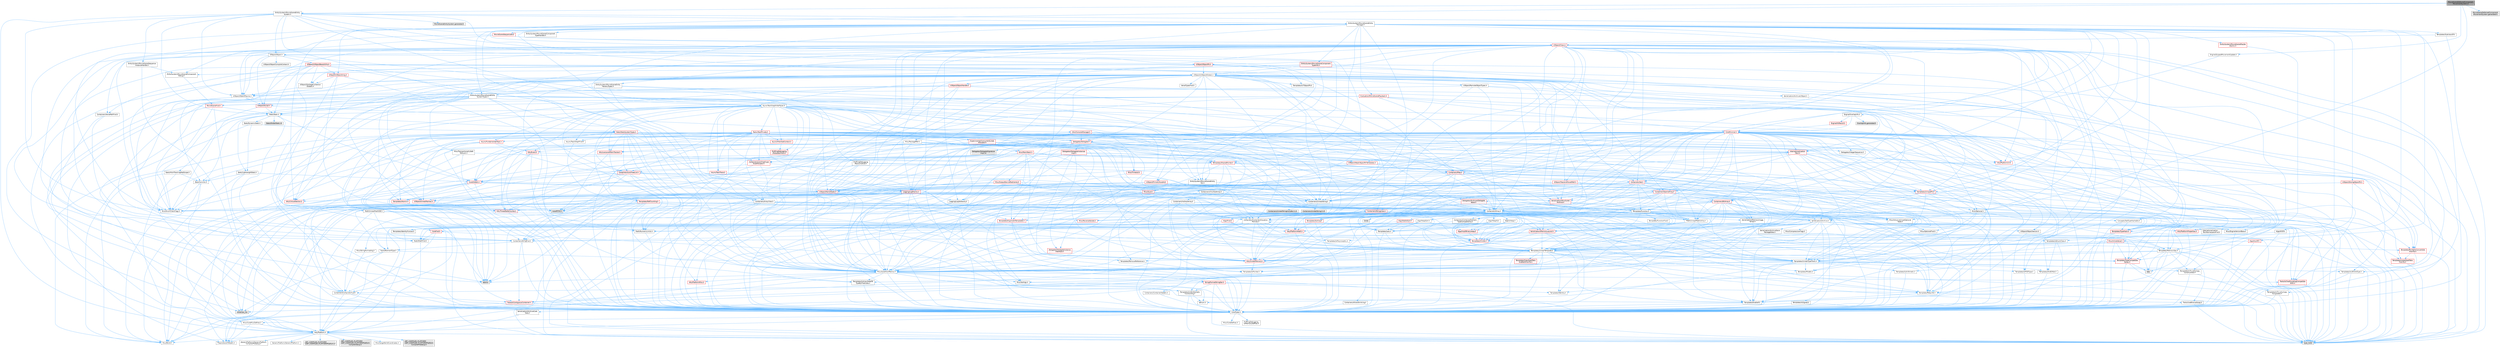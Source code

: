 digraph "MovieSceneDeferredComponentMovementSystem.h"
{
 // INTERACTIVE_SVG=YES
 // LATEX_PDF_SIZE
  bgcolor="transparent";
  edge [fontname=Helvetica,fontsize=10,labelfontname=Helvetica,labelfontsize=10];
  node [fontname=Helvetica,fontsize=10,shape=box,height=0.2,width=0.4];
  Node1 [id="Node000001",label="MovieSceneDeferredComponent\lMovementSystem.h",height=0.2,width=0.4,color="gray40", fillcolor="grey60", style="filled", fontcolor="black",tooltip=" "];
  Node1 -> Node2 [id="edge1_Node000001_Node000002",color="steelblue1",style="solid",tooltip=" "];
  Node2 [id="Node000002",label="EntitySystem/MovieSceneEntity\lSystem.h",height=0.2,width=0.4,color="grey40", fillcolor="white", style="filled",URL="$dd/d4b/MovieSceneEntitySystem_8h.html",tooltip=" "];
  Node2 -> Node3 [id="edge2_Node000002_Node000003",color="steelblue1",style="solid",tooltip=" "];
  Node3 [id="Node000003",label="Async/TaskGraphInterfaces.h",height=0.2,width=0.4,color="grey40", fillcolor="white", style="filled",URL="$d2/d4c/TaskGraphInterfaces_8h.html",tooltip=" "];
  Node3 -> Node4 [id="edge3_Node000003_Node000004",color="steelblue1",style="solid",tooltip=" "];
  Node4 [id="Node000004",label="CoreTypes.h",height=0.2,width=0.4,color="grey40", fillcolor="white", style="filled",URL="$dc/dec/CoreTypes_8h.html",tooltip=" "];
  Node4 -> Node5 [id="edge4_Node000004_Node000005",color="steelblue1",style="solid",tooltip=" "];
  Node5 [id="Node000005",label="HAL/Platform.h",height=0.2,width=0.4,color="grey40", fillcolor="white", style="filled",URL="$d9/dd0/Platform_8h.html",tooltip=" "];
  Node5 -> Node6 [id="edge5_Node000005_Node000006",color="steelblue1",style="solid",tooltip=" "];
  Node6 [id="Node000006",label="Misc/Build.h",height=0.2,width=0.4,color="grey40", fillcolor="white", style="filled",URL="$d3/dbb/Build_8h.html",tooltip=" "];
  Node5 -> Node7 [id="edge6_Node000005_Node000007",color="steelblue1",style="solid",tooltip=" "];
  Node7 [id="Node000007",label="Misc/LargeWorldCoordinates.h",height=0.2,width=0.4,color="grey40", fillcolor="white", style="filled",URL="$d2/dcb/LargeWorldCoordinates_8h.html",tooltip=" "];
  Node5 -> Node8 [id="edge7_Node000005_Node000008",color="steelblue1",style="solid",tooltip=" "];
  Node8 [id="Node000008",label="type_traits",height=0.2,width=0.4,color="grey60", fillcolor="#E0E0E0", style="filled",tooltip=" "];
  Node5 -> Node9 [id="edge8_Node000005_Node000009",color="steelblue1",style="solid",tooltip=" "];
  Node9 [id="Node000009",label="PreprocessorHelpers.h",height=0.2,width=0.4,color="grey40", fillcolor="white", style="filled",URL="$db/ddb/PreprocessorHelpers_8h.html",tooltip=" "];
  Node5 -> Node10 [id="edge9_Node000005_Node000010",color="steelblue1",style="solid",tooltip=" "];
  Node10 [id="Node000010",label="UBT_COMPILED_PLATFORM\l/UBT_COMPILED_PLATFORMPlatform\lCompilerPreSetup.h",height=0.2,width=0.4,color="grey60", fillcolor="#E0E0E0", style="filled",tooltip=" "];
  Node5 -> Node11 [id="edge10_Node000005_Node000011",color="steelblue1",style="solid",tooltip=" "];
  Node11 [id="Node000011",label="GenericPlatform/GenericPlatform\lCompilerPreSetup.h",height=0.2,width=0.4,color="grey40", fillcolor="white", style="filled",URL="$d9/dc8/GenericPlatformCompilerPreSetup_8h.html",tooltip=" "];
  Node5 -> Node12 [id="edge11_Node000005_Node000012",color="steelblue1",style="solid",tooltip=" "];
  Node12 [id="Node000012",label="GenericPlatform/GenericPlatform.h",height=0.2,width=0.4,color="grey40", fillcolor="white", style="filled",URL="$d6/d84/GenericPlatform_8h.html",tooltip=" "];
  Node5 -> Node13 [id="edge12_Node000005_Node000013",color="steelblue1",style="solid",tooltip=" "];
  Node13 [id="Node000013",label="UBT_COMPILED_PLATFORM\l/UBT_COMPILED_PLATFORMPlatform.h",height=0.2,width=0.4,color="grey60", fillcolor="#E0E0E0", style="filled",tooltip=" "];
  Node5 -> Node14 [id="edge13_Node000005_Node000014",color="steelblue1",style="solid",tooltip=" "];
  Node14 [id="Node000014",label="UBT_COMPILED_PLATFORM\l/UBT_COMPILED_PLATFORMPlatform\lCompilerSetup.h",height=0.2,width=0.4,color="grey60", fillcolor="#E0E0E0", style="filled",tooltip=" "];
  Node4 -> Node15 [id="edge14_Node000004_Node000015",color="steelblue1",style="solid",tooltip=" "];
  Node15 [id="Node000015",label="ProfilingDebugging\l/UMemoryDefines.h",height=0.2,width=0.4,color="grey40", fillcolor="white", style="filled",URL="$d2/da2/UMemoryDefines_8h.html",tooltip=" "];
  Node4 -> Node16 [id="edge15_Node000004_Node000016",color="steelblue1",style="solid",tooltip=" "];
  Node16 [id="Node000016",label="Misc/CoreMiscDefines.h",height=0.2,width=0.4,color="grey40", fillcolor="white", style="filled",URL="$da/d38/CoreMiscDefines_8h.html",tooltip=" "];
  Node16 -> Node5 [id="edge16_Node000016_Node000005",color="steelblue1",style="solid",tooltip=" "];
  Node16 -> Node9 [id="edge17_Node000016_Node000009",color="steelblue1",style="solid",tooltip=" "];
  Node4 -> Node17 [id="edge18_Node000004_Node000017",color="steelblue1",style="solid",tooltip=" "];
  Node17 [id="Node000017",label="Misc/CoreDefines.h",height=0.2,width=0.4,color="grey40", fillcolor="white", style="filled",URL="$d3/dd2/CoreDefines_8h.html",tooltip=" "];
  Node3 -> Node18 [id="edge19_Node000003_Node000018",color="steelblue1",style="solid",tooltip=" "];
  Node18 [id="Node000018",label="Misc/AssertionMacros.h",height=0.2,width=0.4,color="grey40", fillcolor="white", style="filled",URL="$d0/dfa/AssertionMacros_8h.html",tooltip=" "];
  Node18 -> Node4 [id="edge20_Node000018_Node000004",color="steelblue1",style="solid",tooltip=" "];
  Node18 -> Node5 [id="edge21_Node000018_Node000005",color="steelblue1",style="solid",tooltip=" "];
  Node18 -> Node19 [id="edge22_Node000018_Node000019",color="steelblue1",style="solid",tooltip=" "];
  Node19 [id="Node000019",label="HAL/PlatformMisc.h",height=0.2,width=0.4,color="red", fillcolor="#FFF0F0", style="filled",URL="$d0/df5/PlatformMisc_8h.html",tooltip=" "];
  Node19 -> Node4 [id="edge23_Node000019_Node000004",color="steelblue1",style="solid",tooltip=" "];
  Node18 -> Node9 [id="edge24_Node000018_Node000009",color="steelblue1",style="solid",tooltip=" "];
  Node18 -> Node55 [id="edge25_Node000018_Node000055",color="steelblue1",style="solid",tooltip=" "];
  Node55 [id="Node000055",label="Templates/EnableIf.h",height=0.2,width=0.4,color="grey40", fillcolor="white", style="filled",URL="$d7/d60/EnableIf_8h.html",tooltip=" "];
  Node55 -> Node4 [id="edge26_Node000055_Node000004",color="steelblue1",style="solid",tooltip=" "];
  Node18 -> Node56 [id="edge27_Node000018_Node000056",color="steelblue1",style="solid",tooltip=" "];
  Node56 [id="Node000056",label="Templates/IsArrayOrRefOf\lTypeByPredicate.h",height=0.2,width=0.4,color="grey40", fillcolor="white", style="filled",URL="$d6/da1/IsArrayOrRefOfTypeByPredicate_8h.html",tooltip=" "];
  Node56 -> Node4 [id="edge28_Node000056_Node000004",color="steelblue1",style="solid",tooltip=" "];
  Node18 -> Node57 [id="edge29_Node000018_Node000057",color="steelblue1",style="solid",tooltip=" "];
  Node57 [id="Node000057",label="Templates/IsValidVariadic\lFunctionArg.h",height=0.2,width=0.4,color="grey40", fillcolor="white", style="filled",URL="$d0/dc8/IsValidVariadicFunctionArg_8h.html",tooltip=" "];
  Node57 -> Node4 [id="edge30_Node000057_Node000004",color="steelblue1",style="solid",tooltip=" "];
  Node57 -> Node58 [id="edge31_Node000057_Node000058",color="steelblue1",style="solid",tooltip=" "];
  Node58 [id="Node000058",label="IsEnum.h",height=0.2,width=0.4,color="grey40", fillcolor="white", style="filled",URL="$d4/de5/IsEnum_8h.html",tooltip=" "];
  Node57 -> Node8 [id="edge32_Node000057_Node000008",color="steelblue1",style="solid",tooltip=" "];
  Node18 -> Node59 [id="edge33_Node000018_Node000059",color="steelblue1",style="solid",tooltip=" "];
  Node59 [id="Node000059",label="Traits/IsCharEncodingCompatible\lWith.h",height=0.2,width=0.4,color="red", fillcolor="#FFF0F0", style="filled",URL="$df/dd1/IsCharEncodingCompatibleWith_8h.html",tooltip=" "];
  Node59 -> Node8 [id="edge34_Node000059_Node000008",color="steelblue1",style="solid",tooltip=" "];
  Node18 -> Node61 [id="edge35_Node000018_Node000061",color="steelblue1",style="solid",tooltip=" "];
  Node61 [id="Node000061",label="Misc/VarArgs.h",height=0.2,width=0.4,color="grey40", fillcolor="white", style="filled",URL="$d5/d6f/VarArgs_8h.html",tooltip=" "];
  Node61 -> Node4 [id="edge36_Node000061_Node000004",color="steelblue1",style="solid",tooltip=" "];
  Node18 -> Node62 [id="edge37_Node000018_Node000062",color="steelblue1",style="solid",tooltip=" "];
  Node62 [id="Node000062",label="String/FormatStringSan.h",height=0.2,width=0.4,color="red", fillcolor="#FFF0F0", style="filled",URL="$d3/d8b/FormatStringSan_8h.html",tooltip=" "];
  Node62 -> Node8 [id="edge38_Node000062_Node000008",color="steelblue1",style="solid",tooltip=" "];
  Node62 -> Node4 [id="edge39_Node000062_Node000004",color="steelblue1",style="solid",tooltip=" "];
  Node62 -> Node63 [id="edge40_Node000062_Node000063",color="steelblue1",style="solid",tooltip=" "];
  Node63 [id="Node000063",label="Templates/Requires.h",height=0.2,width=0.4,color="grey40", fillcolor="white", style="filled",URL="$dc/d96/Requires_8h.html",tooltip=" "];
  Node63 -> Node55 [id="edge41_Node000063_Node000055",color="steelblue1",style="solid",tooltip=" "];
  Node63 -> Node8 [id="edge42_Node000063_Node000008",color="steelblue1",style="solid",tooltip=" "];
  Node62 -> Node64 [id="edge43_Node000062_Node000064",color="steelblue1",style="solid",tooltip=" "];
  Node64 [id="Node000064",label="Templates/Identity.h",height=0.2,width=0.4,color="grey40", fillcolor="white", style="filled",URL="$d0/dd5/Identity_8h.html",tooltip=" "];
  Node62 -> Node57 [id="edge44_Node000062_Node000057",color="steelblue1",style="solid",tooltip=" "];
  Node62 -> Node27 [id="edge45_Node000062_Node000027",color="steelblue1",style="solid",tooltip=" "];
  Node27 [id="Node000027",label="Containers/ContainersFwd.h",height=0.2,width=0.4,color="grey40", fillcolor="white", style="filled",URL="$d4/d0a/ContainersFwd_8h.html",tooltip=" "];
  Node27 -> Node5 [id="edge46_Node000027_Node000005",color="steelblue1",style="solid",tooltip=" "];
  Node27 -> Node4 [id="edge47_Node000027_Node000004",color="steelblue1",style="solid",tooltip=" "];
  Node27 -> Node24 [id="edge48_Node000027_Node000024",color="steelblue1",style="solid",tooltip=" "];
  Node24 [id="Node000024",label="Traits/IsContiguousContainer.h",height=0.2,width=0.4,color="red", fillcolor="#FFF0F0", style="filled",URL="$d5/d3c/IsContiguousContainer_8h.html",tooltip=" "];
  Node24 -> Node4 [id="edge49_Node000024_Node000004",color="steelblue1",style="solid",tooltip=" "];
  Node24 -> Node23 [id="edge50_Node000024_Node000023",color="steelblue1",style="solid",tooltip=" "];
  Node23 [id="Node000023",label="initializer_list",height=0.2,width=0.4,color="grey60", fillcolor="#E0E0E0", style="filled",tooltip=" "];
  Node18 -> Node68 [id="edge51_Node000018_Node000068",color="steelblue1",style="solid",tooltip=" "];
  Node68 [id="Node000068",label="atomic",height=0.2,width=0.4,color="grey60", fillcolor="#E0E0E0", style="filled",tooltip=" "];
  Node3 -> Node69 [id="edge52_Node000003_Node000069",color="steelblue1",style="solid",tooltip=" "];
  Node69 [id="Node000069",label="Containers/ContainerAllocation\lPolicies.h",height=0.2,width=0.4,color="grey40", fillcolor="white", style="filled",URL="$d7/dff/ContainerAllocationPolicies_8h.html",tooltip=" "];
  Node69 -> Node4 [id="edge53_Node000069_Node000004",color="steelblue1",style="solid",tooltip=" "];
  Node69 -> Node70 [id="edge54_Node000069_Node000070",color="steelblue1",style="solid",tooltip=" "];
  Node70 [id="Node000070",label="Containers/ContainerHelpers.h",height=0.2,width=0.4,color="grey40", fillcolor="white", style="filled",URL="$d7/d33/ContainerHelpers_8h.html",tooltip=" "];
  Node70 -> Node4 [id="edge55_Node000070_Node000004",color="steelblue1",style="solid",tooltip=" "];
  Node69 -> Node69 [id="edge56_Node000069_Node000069",color="steelblue1",style="solid",tooltip=" "];
  Node69 -> Node71 [id="edge57_Node000069_Node000071",color="steelblue1",style="solid",tooltip=" "];
  Node71 [id="Node000071",label="HAL/PlatformMath.h",height=0.2,width=0.4,color="red", fillcolor="#FFF0F0", style="filled",URL="$dc/d53/PlatformMath_8h.html",tooltip=" "];
  Node71 -> Node4 [id="edge58_Node000071_Node000004",color="steelblue1",style="solid",tooltip=" "];
  Node69 -> Node90 [id="edge59_Node000069_Node000090",color="steelblue1",style="solid",tooltip=" "];
  Node90 [id="Node000090",label="HAL/UnrealMemory.h",height=0.2,width=0.4,color="red", fillcolor="#FFF0F0", style="filled",URL="$d9/d96/UnrealMemory_8h.html",tooltip=" "];
  Node90 -> Node4 [id="edge60_Node000090_Node000004",color="steelblue1",style="solid",tooltip=" "];
  Node90 -> Node78 [id="edge61_Node000090_Node000078",color="steelblue1",style="solid",tooltip=" "];
  Node78 [id="Node000078",label="Templates/IsPointer.h",height=0.2,width=0.4,color="grey40", fillcolor="white", style="filled",URL="$d7/d05/IsPointer_8h.html",tooltip=" "];
  Node78 -> Node4 [id="edge62_Node000078_Node000004",color="steelblue1",style="solid",tooltip=" "];
  Node69 -> Node41 [id="edge63_Node000069_Node000041",color="steelblue1",style="solid",tooltip=" "];
  Node41 [id="Node000041",label="Math/NumericLimits.h",height=0.2,width=0.4,color="grey40", fillcolor="white", style="filled",URL="$df/d1b/NumericLimits_8h.html",tooltip=" "];
  Node41 -> Node4 [id="edge64_Node000041_Node000004",color="steelblue1",style="solid",tooltip=" "];
  Node69 -> Node18 [id="edge65_Node000069_Node000018",color="steelblue1",style="solid",tooltip=" "];
  Node69 -> Node107 [id="edge66_Node000069_Node000107",color="steelblue1",style="solid",tooltip=" "];
  Node107 [id="Node000107",label="Templates/IsPolymorphic.h",height=0.2,width=0.4,color="grey40", fillcolor="white", style="filled",URL="$dc/d20/IsPolymorphic_8h.html",tooltip=" "];
  Node69 -> Node108 [id="edge67_Node000069_Node000108",color="steelblue1",style="solid",tooltip=" "];
  Node108 [id="Node000108",label="Templates/MemoryOps.h",height=0.2,width=0.4,color="grey40", fillcolor="white", style="filled",URL="$db/dea/MemoryOps_8h.html",tooltip=" "];
  Node108 -> Node4 [id="edge68_Node000108_Node000004",color="steelblue1",style="solid",tooltip=" "];
  Node108 -> Node90 [id="edge69_Node000108_Node000090",color="steelblue1",style="solid",tooltip=" "];
  Node108 -> Node102 [id="edge70_Node000108_Node000102",color="steelblue1",style="solid",tooltip=" "];
  Node102 [id="Node000102",label="Templates/IsTriviallyCopy\lAssignable.h",height=0.2,width=0.4,color="grey40", fillcolor="white", style="filled",URL="$d2/df2/IsTriviallyCopyAssignable_8h.html",tooltip=" "];
  Node102 -> Node4 [id="edge71_Node000102_Node000004",color="steelblue1",style="solid",tooltip=" "];
  Node102 -> Node8 [id="edge72_Node000102_Node000008",color="steelblue1",style="solid",tooltip=" "];
  Node108 -> Node83 [id="edge73_Node000108_Node000083",color="steelblue1",style="solid",tooltip=" "];
  Node83 [id="Node000083",label="Templates/IsTriviallyCopy\lConstructible.h",height=0.2,width=0.4,color="grey40", fillcolor="white", style="filled",URL="$d3/d78/IsTriviallyCopyConstructible_8h.html",tooltip=" "];
  Node83 -> Node4 [id="edge74_Node000083_Node000004",color="steelblue1",style="solid",tooltip=" "];
  Node83 -> Node8 [id="edge75_Node000083_Node000008",color="steelblue1",style="solid",tooltip=" "];
  Node108 -> Node63 [id="edge76_Node000108_Node000063",color="steelblue1",style="solid",tooltip=" "];
  Node108 -> Node77 [id="edge77_Node000108_Node000077",color="steelblue1",style="solid",tooltip=" "];
  Node77 [id="Node000077",label="Templates/UnrealTypeTraits.h",height=0.2,width=0.4,color="grey40", fillcolor="white", style="filled",URL="$d2/d2d/UnrealTypeTraits_8h.html",tooltip=" "];
  Node77 -> Node4 [id="edge78_Node000077_Node000004",color="steelblue1",style="solid",tooltip=" "];
  Node77 -> Node78 [id="edge79_Node000077_Node000078",color="steelblue1",style="solid",tooltip=" "];
  Node77 -> Node18 [id="edge80_Node000077_Node000018",color="steelblue1",style="solid",tooltip=" "];
  Node77 -> Node73 [id="edge81_Node000077_Node000073",color="steelblue1",style="solid",tooltip=" "];
  Node73 [id="Node000073",label="Templates/AndOrNot.h",height=0.2,width=0.4,color="grey40", fillcolor="white", style="filled",URL="$db/d0a/AndOrNot_8h.html",tooltip=" "];
  Node73 -> Node4 [id="edge82_Node000073_Node000004",color="steelblue1",style="solid",tooltip=" "];
  Node77 -> Node55 [id="edge83_Node000077_Node000055",color="steelblue1",style="solid",tooltip=" "];
  Node77 -> Node79 [id="edge84_Node000077_Node000079",color="steelblue1",style="solid",tooltip=" "];
  Node79 [id="Node000079",label="Templates/IsArithmetic.h",height=0.2,width=0.4,color="grey40", fillcolor="white", style="filled",URL="$d2/d5d/IsArithmetic_8h.html",tooltip=" "];
  Node79 -> Node4 [id="edge85_Node000079_Node000004",color="steelblue1",style="solid",tooltip=" "];
  Node77 -> Node58 [id="edge86_Node000077_Node000058",color="steelblue1",style="solid",tooltip=" "];
  Node77 -> Node80 [id="edge87_Node000077_Node000080",color="steelblue1",style="solid",tooltip=" "];
  Node80 [id="Node000080",label="Templates/Models.h",height=0.2,width=0.4,color="grey40", fillcolor="white", style="filled",URL="$d3/d0c/Models_8h.html",tooltip=" "];
  Node80 -> Node64 [id="edge88_Node000080_Node000064",color="steelblue1",style="solid",tooltip=" "];
  Node77 -> Node81 [id="edge89_Node000077_Node000081",color="steelblue1",style="solid",tooltip=" "];
  Node81 [id="Node000081",label="Templates/IsPODType.h",height=0.2,width=0.4,color="grey40", fillcolor="white", style="filled",URL="$d7/db1/IsPODType_8h.html",tooltip=" "];
  Node81 -> Node4 [id="edge90_Node000081_Node000004",color="steelblue1",style="solid",tooltip=" "];
  Node77 -> Node82 [id="edge91_Node000077_Node000082",color="steelblue1",style="solid",tooltip=" "];
  Node82 [id="Node000082",label="Templates/IsUECoreType.h",height=0.2,width=0.4,color="grey40", fillcolor="white", style="filled",URL="$d1/db8/IsUECoreType_8h.html",tooltip=" "];
  Node82 -> Node4 [id="edge92_Node000082_Node000004",color="steelblue1",style="solid",tooltip=" "];
  Node82 -> Node8 [id="edge93_Node000082_Node000008",color="steelblue1",style="solid",tooltip=" "];
  Node77 -> Node83 [id="edge94_Node000077_Node000083",color="steelblue1",style="solid",tooltip=" "];
  Node108 -> Node109 [id="edge95_Node000108_Node000109",color="steelblue1",style="solid",tooltip=" "];
  Node109 [id="Node000109",label="Traits/UseBitwiseSwap.h",height=0.2,width=0.4,color="grey40", fillcolor="white", style="filled",URL="$db/df3/UseBitwiseSwap_8h.html",tooltip=" "];
  Node109 -> Node4 [id="edge96_Node000109_Node000004",color="steelblue1",style="solid",tooltip=" "];
  Node109 -> Node8 [id="edge97_Node000109_Node000008",color="steelblue1",style="solid",tooltip=" "];
  Node108 -> Node32 [id="edge98_Node000108_Node000032",color="steelblue1",style="solid",tooltip=" "];
  Node32 [id="Node000032",label="new",height=0.2,width=0.4,color="grey60", fillcolor="#E0E0E0", style="filled",tooltip=" "];
  Node108 -> Node8 [id="edge99_Node000108_Node000008",color="steelblue1",style="solid",tooltip=" "];
  Node69 -> Node87 [id="edge100_Node000069_Node000087",color="steelblue1",style="solid",tooltip=" "];
  Node87 [id="Node000087",label="Templates/TypeCompatible\lBytes.h",height=0.2,width=0.4,color="red", fillcolor="#FFF0F0", style="filled",URL="$df/d0a/TypeCompatibleBytes_8h.html",tooltip=" "];
  Node87 -> Node4 [id="edge101_Node000087_Node000004",color="steelblue1",style="solid",tooltip=" "];
  Node87 -> Node32 [id="edge102_Node000087_Node000032",color="steelblue1",style="solid",tooltip=" "];
  Node87 -> Node8 [id="edge103_Node000087_Node000008",color="steelblue1",style="solid",tooltip=" "];
  Node69 -> Node8 [id="edge104_Node000069_Node000008",color="steelblue1",style="solid",tooltip=" "];
  Node3 -> Node110 [id="edge105_Node000003_Node000110",color="steelblue1",style="solid",tooltip=" "];
  Node110 [id="Node000110",label="Containers/Array.h",height=0.2,width=0.4,color="grey40", fillcolor="white", style="filled",URL="$df/dd0/Array_8h.html",tooltip=" "];
  Node110 -> Node4 [id="edge106_Node000110_Node000004",color="steelblue1",style="solid",tooltip=" "];
  Node110 -> Node18 [id="edge107_Node000110_Node000018",color="steelblue1",style="solid",tooltip=" "];
  Node110 -> Node111 [id="edge108_Node000110_Node000111",color="steelblue1",style="solid",tooltip=" "];
  Node111 [id="Node000111",label="Misc/IntrusiveUnsetOptional\lState.h",height=0.2,width=0.4,color="grey40", fillcolor="white", style="filled",URL="$d2/d0a/IntrusiveUnsetOptionalState_8h.html",tooltip=" "];
  Node111 -> Node112 [id="edge109_Node000111_Node000112",color="steelblue1",style="solid",tooltip=" "];
  Node112 [id="Node000112",label="Misc/OptionalFwd.h",height=0.2,width=0.4,color="grey40", fillcolor="white", style="filled",URL="$dc/d50/OptionalFwd_8h.html",tooltip=" "];
  Node110 -> Node113 [id="edge110_Node000110_Node000113",color="steelblue1",style="solid",tooltip=" "];
  Node113 [id="Node000113",label="Misc/ReverseIterate.h",height=0.2,width=0.4,color="red", fillcolor="#FFF0F0", style="filled",URL="$db/de3/ReverseIterate_8h.html",tooltip=" "];
  Node113 -> Node5 [id="edge111_Node000113_Node000005",color="steelblue1",style="solid",tooltip=" "];
  Node110 -> Node90 [id="edge112_Node000110_Node000090",color="steelblue1",style="solid",tooltip=" "];
  Node110 -> Node77 [id="edge113_Node000110_Node000077",color="steelblue1",style="solid",tooltip=" "];
  Node110 -> Node115 [id="edge114_Node000110_Node000115",color="steelblue1",style="solid",tooltip=" "];
  Node115 [id="Node000115",label="Templates/UnrealTemplate.h",height=0.2,width=0.4,color="grey40", fillcolor="white", style="filled",URL="$d4/d24/UnrealTemplate_8h.html",tooltip=" "];
  Node115 -> Node4 [id="edge115_Node000115_Node000004",color="steelblue1",style="solid",tooltip=" "];
  Node115 -> Node78 [id="edge116_Node000115_Node000078",color="steelblue1",style="solid",tooltip=" "];
  Node115 -> Node90 [id="edge117_Node000115_Node000090",color="steelblue1",style="solid",tooltip=" "];
  Node115 -> Node116 [id="edge118_Node000115_Node000116",color="steelblue1",style="solid",tooltip=" "];
  Node116 [id="Node000116",label="Templates/CopyQualifiers\lAndRefsFromTo.h",height=0.2,width=0.4,color="red", fillcolor="#FFF0F0", style="filled",URL="$d3/db3/CopyQualifiersAndRefsFromTo_8h.html",tooltip=" "];
  Node115 -> Node77 [id="edge119_Node000115_Node000077",color="steelblue1",style="solid",tooltip=" "];
  Node115 -> Node75 [id="edge120_Node000115_Node000075",color="steelblue1",style="solid",tooltip=" "];
  Node75 [id="Node000075",label="Templates/RemoveReference.h",height=0.2,width=0.4,color="grey40", fillcolor="white", style="filled",URL="$da/dbe/RemoveReference_8h.html",tooltip=" "];
  Node75 -> Node4 [id="edge121_Node000075_Node000004",color="steelblue1",style="solid",tooltip=" "];
  Node115 -> Node63 [id="edge122_Node000115_Node000063",color="steelblue1",style="solid",tooltip=" "];
  Node115 -> Node87 [id="edge123_Node000115_Node000087",color="steelblue1",style="solid",tooltip=" "];
  Node115 -> Node64 [id="edge124_Node000115_Node000064",color="steelblue1",style="solid",tooltip=" "];
  Node115 -> Node24 [id="edge125_Node000115_Node000024",color="steelblue1",style="solid",tooltip=" "];
  Node115 -> Node109 [id="edge126_Node000115_Node000109",color="steelblue1",style="solid",tooltip=" "];
  Node115 -> Node8 [id="edge127_Node000115_Node000008",color="steelblue1",style="solid",tooltip=" "];
  Node110 -> Node118 [id="edge128_Node000110_Node000118",color="steelblue1",style="solid",tooltip=" "];
  Node118 [id="Node000118",label="Containers/AllowShrinking.h",height=0.2,width=0.4,color="grey40", fillcolor="white", style="filled",URL="$d7/d1a/AllowShrinking_8h.html",tooltip=" "];
  Node118 -> Node4 [id="edge129_Node000118_Node000004",color="steelblue1",style="solid",tooltip=" "];
  Node110 -> Node69 [id="edge130_Node000110_Node000069",color="steelblue1",style="solid",tooltip=" "];
  Node110 -> Node119 [id="edge131_Node000110_Node000119",color="steelblue1",style="solid",tooltip=" "];
  Node119 [id="Node000119",label="Containers/ContainerElement\lTypeCompatibility.h",height=0.2,width=0.4,color="grey40", fillcolor="white", style="filled",URL="$df/ddf/ContainerElementTypeCompatibility_8h.html",tooltip=" "];
  Node119 -> Node4 [id="edge132_Node000119_Node000004",color="steelblue1",style="solid",tooltip=" "];
  Node119 -> Node77 [id="edge133_Node000119_Node000077",color="steelblue1",style="solid",tooltip=" "];
  Node110 -> Node120 [id="edge134_Node000110_Node000120",color="steelblue1",style="solid",tooltip=" "];
  Node120 [id="Node000120",label="Serialization/Archive.h",height=0.2,width=0.4,color="grey40", fillcolor="white", style="filled",URL="$d7/d3b/Archive_8h.html",tooltip=" "];
  Node120 -> Node26 [id="edge135_Node000120_Node000026",color="steelblue1",style="solid",tooltip=" "];
  Node26 [id="Node000026",label="CoreFwd.h",height=0.2,width=0.4,color="red", fillcolor="#FFF0F0", style="filled",URL="$d1/d1e/CoreFwd_8h.html",tooltip=" "];
  Node26 -> Node4 [id="edge136_Node000026_Node000004",color="steelblue1",style="solid",tooltip=" "];
  Node26 -> Node27 [id="edge137_Node000026_Node000027",color="steelblue1",style="solid",tooltip=" "];
  Node26 -> Node28 [id="edge138_Node000026_Node000028",color="steelblue1",style="solid",tooltip=" "];
  Node28 [id="Node000028",label="Math/MathFwd.h",height=0.2,width=0.4,color="grey40", fillcolor="white", style="filled",URL="$d2/d10/MathFwd_8h.html",tooltip=" "];
  Node28 -> Node5 [id="edge139_Node000028_Node000005",color="steelblue1",style="solid",tooltip=" "];
  Node120 -> Node4 [id="edge140_Node000120_Node000004",color="steelblue1",style="solid",tooltip=" "];
  Node120 -> Node121 [id="edge141_Node000120_Node000121",color="steelblue1",style="solid",tooltip=" "];
  Node121 [id="Node000121",label="HAL/PlatformProperties.h",height=0.2,width=0.4,color="red", fillcolor="#FFF0F0", style="filled",URL="$d9/db0/PlatformProperties_8h.html",tooltip=" "];
  Node121 -> Node4 [id="edge142_Node000121_Node000004",color="steelblue1",style="solid",tooltip=" "];
  Node120 -> Node124 [id="edge143_Node000120_Node000124",color="steelblue1",style="solid",tooltip=" "];
  Node124 [id="Node000124",label="Internationalization\l/TextNamespaceFwd.h",height=0.2,width=0.4,color="grey40", fillcolor="white", style="filled",URL="$d8/d97/TextNamespaceFwd_8h.html",tooltip=" "];
  Node124 -> Node4 [id="edge144_Node000124_Node000004",color="steelblue1",style="solid",tooltip=" "];
  Node120 -> Node28 [id="edge145_Node000120_Node000028",color="steelblue1",style="solid",tooltip=" "];
  Node120 -> Node18 [id="edge146_Node000120_Node000018",color="steelblue1",style="solid",tooltip=" "];
  Node120 -> Node6 [id="edge147_Node000120_Node000006",color="steelblue1",style="solid",tooltip=" "];
  Node120 -> Node42 [id="edge148_Node000120_Node000042",color="steelblue1",style="solid",tooltip=" "];
  Node42 [id="Node000042",label="Misc/CompressionFlags.h",height=0.2,width=0.4,color="grey40", fillcolor="white", style="filled",URL="$d9/d76/CompressionFlags_8h.html",tooltip=" "];
  Node120 -> Node125 [id="edge149_Node000120_Node000125",color="steelblue1",style="solid",tooltip=" "];
  Node125 [id="Node000125",label="Misc/EngineVersionBase.h",height=0.2,width=0.4,color="grey40", fillcolor="white", style="filled",URL="$d5/d2b/EngineVersionBase_8h.html",tooltip=" "];
  Node125 -> Node4 [id="edge150_Node000125_Node000004",color="steelblue1",style="solid",tooltip=" "];
  Node120 -> Node61 [id="edge151_Node000120_Node000061",color="steelblue1",style="solid",tooltip=" "];
  Node120 -> Node126 [id="edge152_Node000120_Node000126",color="steelblue1",style="solid",tooltip=" "];
  Node126 [id="Node000126",label="Serialization/ArchiveCook\lData.h",height=0.2,width=0.4,color="grey40", fillcolor="white", style="filled",URL="$dc/db6/ArchiveCookData_8h.html",tooltip=" "];
  Node126 -> Node5 [id="edge153_Node000126_Node000005",color="steelblue1",style="solid",tooltip=" "];
  Node120 -> Node127 [id="edge154_Node000120_Node000127",color="steelblue1",style="solid",tooltip=" "];
  Node127 [id="Node000127",label="Serialization/ArchiveSave\lPackageData.h",height=0.2,width=0.4,color="grey40", fillcolor="white", style="filled",URL="$d1/d37/ArchiveSavePackageData_8h.html",tooltip=" "];
  Node120 -> Node55 [id="edge155_Node000120_Node000055",color="steelblue1",style="solid",tooltip=" "];
  Node120 -> Node56 [id="edge156_Node000120_Node000056",color="steelblue1",style="solid",tooltip=" "];
  Node120 -> Node128 [id="edge157_Node000120_Node000128",color="steelblue1",style="solid",tooltip=" "];
  Node128 [id="Node000128",label="Templates/IsEnumClass.h",height=0.2,width=0.4,color="grey40", fillcolor="white", style="filled",URL="$d7/d15/IsEnumClass_8h.html",tooltip=" "];
  Node128 -> Node4 [id="edge158_Node000128_Node000004",color="steelblue1",style="solid",tooltip=" "];
  Node128 -> Node73 [id="edge159_Node000128_Node000073",color="steelblue1",style="solid",tooltip=" "];
  Node120 -> Node85 [id="edge160_Node000120_Node000085",color="steelblue1",style="solid",tooltip=" "];
  Node85 [id="Node000085",label="Templates/IsSigned.h",height=0.2,width=0.4,color="grey40", fillcolor="white", style="filled",URL="$d8/dd8/IsSigned_8h.html",tooltip=" "];
  Node85 -> Node4 [id="edge161_Node000085_Node000004",color="steelblue1",style="solid",tooltip=" "];
  Node120 -> Node57 [id="edge162_Node000120_Node000057",color="steelblue1",style="solid",tooltip=" "];
  Node120 -> Node115 [id="edge163_Node000120_Node000115",color="steelblue1",style="solid",tooltip=" "];
  Node120 -> Node59 [id="edge164_Node000120_Node000059",color="steelblue1",style="solid",tooltip=" "];
  Node120 -> Node129 [id="edge165_Node000120_Node000129",color="steelblue1",style="solid",tooltip=" "];
  Node129 [id="Node000129",label="UObject/ObjectVersion.h",height=0.2,width=0.4,color="grey40", fillcolor="white", style="filled",URL="$da/d63/ObjectVersion_8h.html",tooltip=" "];
  Node129 -> Node4 [id="edge166_Node000129_Node000004",color="steelblue1",style="solid",tooltip=" "];
  Node110 -> Node130 [id="edge167_Node000110_Node000130",color="steelblue1",style="solid",tooltip=" "];
  Node130 [id="Node000130",label="Serialization/MemoryImage\lWriter.h",height=0.2,width=0.4,color="grey40", fillcolor="white", style="filled",URL="$d0/d08/MemoryImageWriter_8h.html",tooltip=" "];
  Node130 -> Node4 [id="edge168_Node000130_Node000004",color="steelblue1",style="solid",tooltip=" "];
  Node130 -> Node131 [id="edge169_Node000130_Node000131",color="steelblue1",style="solid",tooltip=" "];
  Node131 [id="Node000131",label="Serialization/MemoryLayout.h",height=0.2,width=0.4,color="red", fillcolor="#FFF0F0", style="filled",URL="$d7/d66/MemoryLayout_8h.html",tooltip=" "];
  Node131 -> Node21 [id="edge170_Node000131_Node000021",color="steelblue1",style="solid",tooltip=" "];
  Node21 [id="Node000021",label="Containers/StringFwd.h",height=0.2,width=0.4,color="grey40", fillcolor="white", style="filled",URL="$df/d37/StringFwd_8h.html",tooltip=" "];
  Node21 -> Node4 [id="edge171_Node000021_Node000004",color="steelblue1",style="solid",tooltip=" "];
  Node21 -> Node22 [id="edge172_Node000021_Node000022",color="steelblue1",style="solid",tooltip=" "];
  Node22 [id="Node000022",label="Traits/ElementType.h",height=0.2,width=0.4,color="grey40", fillcolor="white", style="filled",URL="$d5/d4f/ElementType_8h.html",tooltip=" "];
  Node22 -> Node5 [id="edge173_Node000022_Node000005",color="steelblue1",style="solid",tooltip=" "];
  Node22 -> Node23 [id="edge174_Node000022_Node000023",color="steelblue1",style="solid",tooltip=" "];
  Node22 -> Node8 [id="edge175_Node000022_Node000008",color="steelblue1",style="solid",tooltip=" "];
  Node21 -> Node24 [id="edge176_Node000021_Node000024",color="steelblue1",style="solid",tooltip=" "];
  Node131 -> Node90 [id="edge177_Node000131_Node000090",color="steelblue1",style="solid",tooltip=" "];
  Node131 -> Node55 [id="edge178_Node000131_Node000055",color="steelblue1",style="solid",tooltip=" "];
  Node131 -> Node107 [id="edge179_Node000131_Node000107",color="steelblue1",style="solid",tooltip=" "];
  Node131 -> Node80 [id="edge180_Node000131_Node000080",color="steelblue1",style="solid",tooltip=" "];
  Node131 -> Node115 [id="edge181_Node000131_Node000115",color="steelblue1",style="solid",tooltip=" "];
  Node110 -> Node144 [id="edge182_Node000110_Node000144",color="steelblue1",style="solid",tooltip=" "];
  Node144 [id="Node000144",label="Algo/Heapify.h",height=0.2,width=0.4,color="grey40", fillcolor="white", style="filled",URL="$d0/d2a/Heapify_8h.html",tooltip=" "];
  Node144 -> Node145 [id="edge183_Node000144_Node000145",color="steelblue1",style="solid",tooltip=" "];
  Node145 [id="Node000145",label="Algo/Impl/BinaryHeap.h",height=0.2,width=0.4,color="red", fillcolor="#FFF0F0", style="filled",URL="$d7/da3/Algo_2Impl_2BinaryHeap_8h.html",tooltip=" "];
  Node145 -> Node146 [id="edge184_Node000145_Node000146",color="steelblue1",style="solid",tooltip=" "];
  Node146 [id="Node000146",label="Templates/Invoke.h",height=0.2,width=0.4,color="red", fillcolor="#FFF0F0", style="filled",URL="$d7/deb/Invoke_8h.html",tooltip=" "];
  Node146 -> Node4 [id="edge185_Node000146_Node000004",color="steelblue1",style="solid",tooltip=" "];
  Node146 -> Node115 [id="edge186_Node000146_Node000115",color="steelblue1",style="solid",tooltip=" "];
  Node146 -> Node8 [id="edge187_Node000146_Node000008",color="steelblue1",style="solid",tooltip=" "];
  Node145 -> Node8 [id="edge188_Node000145_Node000008",color="steelblue1",style="solid",tooltip=" "];
  Node144 -> Node150 [id="edge189_Node000144_Node000150",color="steelblue1",style="solid",tooltip=" "];
  Node150 [id="Node000150",label="Templates/IdentityFunctor.h",height=0.2,width=0.4,color="grey40", fillcolor="white", style="filled",URL="$d7/d2e/IdentityFunctor_8h.html",tooltip=" "];
  Node150 -> Node5 [id="edge190_Node000150_Node000005",color="steelblue1",style="solid",tooltip=" "];
  Node144 -> Node146 [id="edge191_Node000144_Node000146",color="steelblue1",style="solid",tooltip=" "];
  Node144 -> Node151 [id="edge192_Node000144_Node000151",color="steelblue1",style="solid",tooltip=" "];
  Node151 [id="Node000151",label="Templates/Less.h",height=0.2,width=0.4,color="grey40", fillcolor="white", style="filled",URL="$de/dc8/Less_8h.html",tooltip=" "];
  Node151 -> Node4 [id="edge193_Node000151_Node000004",color="steelblue1",style="solid",tooltip=" "];
  Node151 -> Node115 [id="edge194_Node000151_Node000115",color="steelblue1",style="solid",tooltip=" "];
  Node144 -> Node115 [id="edge195_Node000144_Node000115",color="steelblue1",style="solid",tooltip=" "];
  Node110 -> Node152 [id="edge196_Node000110_Node000152",color="steelblue1",style="solid",tooltip=" "];
  Node152 [id="Node000152",label="Algo/HeapSort.h",height=0.2,width=0.4,color="grey40", fillcolor="white", style="filled",URL="$d3/d92/HeapSort_8h.html",tooltip=" "];
  Node152 -> Node145 [id="edge197_Node000152_Node000145",color="steelblue1",style="solid",tooltip=" "];
  Node152 -> Node150 [id="edge198_Node000152_Node000150",color="steelblue1",style="solid",tooltip=" "];
  Node152 -> Node151 [id="edge199_Node000152_Node000151",color="steelblue1",style="solid",tooltip=" "];
  Node152 -> Node115 [id="edge200_Node000152_Node000115",color="steelblue1",style="solid",tooltip=" "];
  Node110 -> Node153 [id="edge201_Node000110_Node000153",color="steelblue1",style="solid",tooltip=" "];
  Node153 [id="Node000153",label="Algo/IsHeap.h",height=0.2,width=0.4,color="grey40", fillcolor="white", style="filled",URL="$de/d32/IsHeap_8h.html",tooltip=" "];
  Node153 -> Node145 [id="edge202_Node000153_Node000145",color="steelblue1",style="solid",tooltip=" "];
  Node153 -> Node150 [id="edge203_Node000153_Node000150",color="steelblue1",style="solid",tooltip=" "];
  Node153 -> Node146 [id="edge204_Node000153_Node000146",color="steelblue1",style="solid",tooltip=" "];
  Node153 -> Node151 [id="edge205_Node000153_Node000151",color="steelblue1",style="solid",tooltip=" "];
  Node153 -> Node115 [id="edge206_Node000153_Node000115",color="steelblue1",style="solid",tooltip=" "];
  Node110 -> Node145 [id="edge207_Node000110_Node000145",color="steelblue1",style="solid",tooltip=" "];
  Node110 -> Node154 [id="edge208_Node000110_Node000154",color="steelblue1",style="solid",tooltip=" "];
  Node154 [id="Node000154",label="Algo/StableSort.h",height=0.2,width=0.4,color="red", fillcolor="#FFF0F0", style="filled",URL="$d7/d3c/StableSort_8h.html",tooltip=" "];
  Node154 -> Node150 [id="edge209_Node000154_Node000150",color="steelblue1",style="solid",tooltip=" "];
  Node154 -> Node146 [id="edge210_Node000154_Node000146",color="steelblue1",style="solid",tooltip=" "];
  Node154 -> Node151 [id="edge211_Node000154_Node000151",color="steelblue1",style="solid",tooltip=" "];
  Node154 -> Node115 [id="edge212_Node000154_Node000115",color="steelblue1",style="solid",tooltip=" "];
  Node110 -> Node157 [id="edge213_Node000110_Node000157",color="steelblue1",style="solid",tooltip=" "];
  Node157 [id="Node000157",label="Concepts/GetTypeHashable.h",height=0.2,width=0.4,color="grey40", fillcolor="white", style="filled",URL="$d3/da2/GetTypeHashable_8h.html",tooltip=" "];
  Node157 -> Node4 [id="edge214_Node000157_Node000004",color="steelblue1",style="solid",tooltip=" "];
  Node157 -> Node135 [id="edge215_Node000157_Node000135",color="steelblue1",style="solid",tooltip=" "];
  Node135 [id="Node000135",label="Templates/TypeHash.h",height=0.2,width=0.4,color="red", fillcolor="#FFF0F0", style="filled",URL="$d1/d62/TypeHash_8h.html",tooltip=" "];
  Node135 -> Node4 [id="edge216_Node000135_Node000004",color="steelblue1",style="solid",tooltip=" "];
  Node135 -> Node63 [id="edge217_Node000135_Node000063",color="steelblue1",style="solid",tooltip=" "];
  Node135 -> Node8 [id="edge218_Node000135_Node000008",color="steelblue1",style="solid",tooltip=" "];
  Node110 -> Node150 [id="edge219_Node000110_Node000150",color="steelblue1",style="solid",tooltip=" "];
  Node110 -> Node146 [id="edge220_Node000110_Node000146",color="steelblue1",style="solid",tooltip=" "];
  Node110 -> Node151 [id="edge221_Node000110_Node000151",color="steelblue1",style="solid",tooltip=" "];
  Node110 -> Node158 [id="edge222_Node000110_Node000158",color="steelblue1",style="solid",tooltip=" "];
  Node158 [id="Node000158",label="Templates/LosesQualifiers\lFromTo.h",height=0.2,width=0.4,color="red", fillcolor="#FFF0F0", style="filled",URL="$d2/db3/LosesQualifiersFromTo_8h.html",tooltip=" "];
  Node158 -> Node8 [id="edge223_Node000158_Node000008",color="steelblue1",style="solid",tooltip=" "];
  Node110 -> Node63 [id="edge224_Node000110_Node000063",color="steelblue1",style="solid",tooltip=" "];
  Node110 -> Node159 [id="edge225_Node000110_Node000159",color="steelblue1",style="solid",tooltip=" "];
  Node159 [id="Node000159",label="Templates/Sorting.h",height=0.2,width=0.4,color="red", fillcolor="#FFF0F0", style="filled",URL="$d3/d9e/Sorting_8h.html",tooltip=" "];
  Node159 -> Node4 [id="edge226_Node000159_Node000004",color="steelblue1",style="solid",tooltip=" "];
  Node159 -> Node71 [id="edge227_Node000159_Node000071",color="steelblue1",style="solid",tooltip=" "];
  Node159 -> Node151 [id="edge228_Node000159_Node000151",color="steelblue1",style="solid",tooltip=" "];
  Node110 -> Node163 [id="edge229_Node000110_Node000163",color="steelblue1",style="solid",tooltip=" "];
  Node163 [id="Node000163",label="Templates/AlignmentTemplates.h",height=0.2,width=0.4,color="red", fillcolor="#FFF0F0", style="filled",URL="$dd/d32/AlignmentTemplates_8h.html",tooltip=" "];
  Node163 -> Node4 [id="edge230_Node000163_Node000004",color="steelblue1",style="solid",tooltip=" "];
  Node163 -> Node78 [id="edge231_Node000163_Node000078",color="steelblue1",style="solid",tooltip=" "];
  Node110 -> Node22 [id="edge232_Node000110_Node000022",color="steelblue1",style="solid",tooltip=" "];
  Node110 -> Node88 [id="edge233_Node000110_Node000088",color="steelblue1",style="solid",tooltip=" "];
  Node88 [id="Node000088",label="limits",height=0.2,width=0.4,color="grey60", fillcolor="#E0E0E0", style="filled",tooltip=" "];
  Node110 -> Node8 [id="edge234_Node000110_Node000008",color="steelblue1",style="solid",tooltip=" "];
  Node3 -> Node164 [id="edge235_Node000003_Node000164",color="steelblue1",style="solid",tooltip=" "];
  Node164 [id="Node000164",label="Containers/UnrealString.h",height=0.2,width=0.4,color="grey40", fillcolor="white", style="filled",URL="$d5/dba/UnrealString_8h.html",tooltip=" "];
  Node164 -> Node165 [id="edge236_Node000164_Node000165",color="steelblue1",style="solid",tooltip=" "];
  Node165 [id="Node000165",label="Containers/UnrealStringIncludes.h.inl",height=0.2,width=0.4,color="grey60", fillcolor="#E0E0E0", style="filled",tooltip=" "];
  Node164 -> Node166 [id="edge237_Node000164_Node000166",color="steelblue1",style="solid",tooltip=" "];
  Node166 [id="Node000166",label="Containers/UnrealString.h.inl",height=0.2,width=0.4,color="grey60", fillcolor="#E0E0E0", style="filled",tooltip=" "];
  Node164 -> Node167 [id="edge238_Node000164_Node000167",color="steelblue1",style="solid",tooltip=" "];
  Node167 [id="Node000167",label="Misc/StringFormatArg.h",height=0.2,width=0.4,color="grey40", fillcolor="white", style="filled",URL="$d2/d16/StringFormatArg_8h.html",tooltip=" "];
  Node167 -> Node27 [id="edge239_Node000167_Node000027",color="steelblue1",style="solid",tooltip=" "];
  Node3 -> Node168 [id="edge240_Node000003_Node000168",color="steelblue1",style="solid",tooltip=" "];
  Node168 [id="Node000168",label="Templates/Function.h",height=0.2,width=0.4,color="grey40", fillcolor="white", style="filled",URL="$df/df5/Function_8h.html",tooltip=" "];
  Node168 -> Node4 [id="edge241_Node000168_Node000004",color="steelblue1",style="solid",tooltip=" "];
  Node168 -> Node18 [id="edge242_Node000168_Node000018",color="steelblue1",style="solid",tooltip=" "];
  Node168 -> Node111 [id="edge243_Node000168_Node000111",color="steelblue1",style="solid",tooltip=" "];
  Node168 -> Node90 [id="edge244_Node000168_Node000090",color="steelblue1",style="solid",tooltip=" "];
  Node168 -> Node169 [id="edge245_Node000168_Node000169",color="steelblue1",style="solid",tooltip=" "];
  Node169 [id="Node000169",label="Templates/FunctionFwd.h",height=0.2,width=0.4,color="grey40", fillcolor="white", style="filled",URL="$d6/d54/FunctionFwd_8h.html",tooltip=" "];
  Node168 -> Node77 [id="edge246_Node000168_Node000077",color="steelblue1",style="solid",tooltip=" "];
  Node168 -> Node146 [id="edge247_Node000168_Node000146",color="steelblue1",style="solid",tooltip=" "];
  Node168 -> Node115 [id="edge248_Node000168_Node000115",color="steelblue1",style="solid",tooltip=" "];
  Node168 -> Node63 [id="edge249_Node000168_Node000063",color="steelblue1",style="solid",tooltip=" "];
  Node168 -> Node162 [id="edge250_Node000168_Node000162",color="steelblue1",style="solid",tooltip=" "];
  Node162 [id="Node000162",label="Math/UnrealMathUtility.h",height=0.2,width=0.4,color="grey40", fillcolor="white", style="filled",URL="$db/db8/UnrealMathUtility_8h.html",tooltip=" "];
  Node162 -> Node4 [id="edge251_Node000162_Node000004",color="steelblue1",style="solid",tooltip=" "];
  Node162 -> Node18 [id="edge252_Node000162_Node000018",color="steelblue1",style="solid",tooltip=" "];
  Node162 -> Node71 [id="edge253_Node000162_Node000071",color="steelblue1",style="solid",tooltip=" "];
  Node162 -> Node28 [id="edge254_Node000162_Node000028",color="steelblue1",style="solid",tooltip=" "];
  Node162 -> Node64 [id="edge255_Node000162_Node000064",color="steelblue1",style="solid",tooltip=" "];
  Node162 -> Node63 [id="edge256_Node000162_Node000063",color="steelblue1",style="solid",tooltip=" "];
  Node168 -> Node32 [id="edge257_Node000168_Node000032",color="steelblue1",style="solid",tooltip=" "];
  Node168 -> Node8 [id="edge258_Node000168_Node000008",color="steelblue1",style="solid",tooltip=" "];
  Node3 -> Node170 [id="edge259_Node000003_Node000170",color="steelblue1",style="solid",tooltip=" "];
  Node170 [id="Node000170",label="Delegates/Delegate.h",height=0.2,width=0.4,color="red", fillcolor="#FFF0F0", style="filled",URL="$d4/d80/Delegate_8h.html",tooltip=" "];
  Node170 -> Node4 [id="edge260_Node000170_Node000004",color="steelblue1",style="solid",tooltip=" "];
  Node170 -> Node18 [id="edge261_Node000170_Node000018",color="steelblue1",style="solid",tooltip=" "];
  Node170 -> Node171 [id="edge262_Node000170_Node000171",color="steelblue1",style="solid",tooltip=" "];
  Node171 [id="Node000171",label="UObject/NameTypes.h",height=0.2,width=0.4,color="red", fillcolor="#FFF0F0", style="filled",URL="$d6/d35/NameTypes_8h.html",tooltip=" "];
  Node171 -> Node4 [id="edge263_Node000171_Node000004",color="steelblue1",style="solid",tooltip=" "];
  Node171 -> Node18 [id="edge264_Node000171_Node000018",color="steelblue1",style="solid",tooltip=" "];
  Node171 -> Node90 [id="edge265_Node000171_Node000090",color="steelblue1",style="solid",tooltip=" "];
  Node171 -> Node77 [id="edge266_Node000171_Node000077",color="steelblue1",style="solid",tooltip=" "];
  Node171 -> Node115 [id="edge267_Node000171_Node000115",color="steelblue1",style="solid",tooltip=" "];
  Node171 -> Node164 [id="edge268_Node000171_Node000164",color="steelblue1",style="solid",tooltip=" "];
  Node171 -> Node172 [id="edge269_Node000171_Node000172",color="steelblue1",style="solid",tooltip=" "];
  Node172 [id="Node000172",label="HAL/CriticalSection.h",height=0.2,width=0.4,color="red", fillcolor="#FFF0F0", style="filled",URL="$d6/d90/CriticalSection_8h.html",tooltip=" "];
  Node171 -> Node21 [id="edge270_Node000171_Node000021",color="steelblue1",style="solid",tooltip=" "];
  Node171 -> Node177 [id="edge271_Node000171_Node000177",color="steelblue1",style="solid",tooltip=" "];
  Node177 [id="Node000177",label="UObject/UnrealNames.h",height=0.2,width=0.4,color="red", fillcolor="#FFF0F0", style="filled",URL="$d8/db1/UnrealNames_8h.html",tooltip=" "];
  Node177 -> Node4 [id="edge272_Node000177_Node000004",color="steelblue1",style="solid",tooltip=" "];
  Node171 -> Node98 [id="edge273_Node000171_Node000098",color="steelblue1",style="solid",tooltip=" "];
  Node98 [id="Node000098",label="Templates/Atomic.h",height=0.2,width=0.4,color="red", fillcolor="#FFF0F0", style="filled",URL="$d3/d91/Atomic_8h.html",tooltip=" "];
  Node98 -> Node99 [id="edge274_Node000098_Node000099",color="steelblue1",style="solid",tooltip=" "];
  Node99 [id="Node000099",label="HAL/ThreadSafeCounter.h",height=0.2,width=0.4,color="red", fillcolor="#FFF0F0", style="filled",URL="$dc/dc9/ThreadSafeCounter_8h.html",tooltip=" "];
  Node99 -> Node4 [id="edge275_Node000099_Node000004",color="steelblue1",style="solid",tooltip=" "];
  Node98 -> Node68 [id="edge276_Node000098_Node000068",color="steelblue1",style="solid",tooltip=" "];
  Node171 -> Node131 [id="edge277_Node000171_Node000131",color="steelblue1",style="solid",tooltip=" "];
  Node171 -> Node111 [id="edge278_Node000171_Node000111",color="steelblue1",style="solid",tooltip=" "];
  Node170 -> Node185 [id="edge279_Node000170_Node000185",color="steelblue1",style="solid",tooltip=" "];
  Node185 [id="Node000185",label="Templates/SharedPointer.h",height=0.2,width=0.4,color="red", fillcolor="#FFF0F0", style="filled",URL="$d2/d17/SharedPointer_8h.html",tooltip=" "];
  Node185 -> Node4 [id="edge280_Node000185_Node000004",color="steelblue1",style="solid",tooltip=" "];
  Node185 -> Node111 [id="edge281_Node000185_Node000111",color="steelblue1",style="solid",tooltip=" "];
  Node185 -> Node186 [id="edge282_Node000185_Node000186",color="steelblue1",style="solid",tooltip=" "];
  Node186 [id="Node000186",label="Templates/PointerIsConvertible\lFromTo.h",height=0.2,width=0.4,color="red", fillcolor="#FFF0F0", style="filled",URL="$d6/d65/PointerIsConvertibleFromTo_8h.html",tooltip=" "];
  Node186 -> Node4 [id="edge283_Node000186_Node000004",color="steelblue1",style="solid",tooltip=" "];
  Node186 -> Node158 [id="edge284_Node000186_Node000158",color="steelblue1",style="solid",tooltip=" "];
  Node186 -> Node8 [id="edge285_Node000186_Node000008",color="steelblue1",style="solid",tooltip=" "];
  Node185 -> Node18 [id="edge286_Node000185_Node000018",color="steelblue1",style="solid",tooltip=" "];
  Node185 -> Node90 [id="edge287_Node000185_Node000090",color="steelblue1",style="solid",tooltip=" "];
  Node185 -> Node110 [id="edge288_Node000185_Node000110",color="steelblue1",style="solid",tooltip=" "];
  Node185 -> Node187 [id="edge289_Node000185_Node000187",color="steelblue1",style="solid",tooltip=" "];
  Node187 [id="Node000187",label="Containers/Map.h",height=0.2,width=0.4,color="red", fillcolor="#FFF0F0", style="filled",URL="$df/d79/Map_8h.html",tooltip=" "];
  Node187 -> Node4 [id="edge290_Node000187_Node000004",color="steelblue1",style="solid",tooltip=" "];
  Node187 -> Node119 [id="edge291_Node000187_Node000119",color="steelblue1",style="solid",tooltip=" "];
  Node187 -> Node189 [id="edge292_Node000187_Node000189",color="steelblue1",style="solid",tooltip=" "];
  Node189 [id="Node000189",label="Containers/Set.h",height=0.2,width=0.4,color="red", fillcolor="#FFF0F0", style="filled",URL="$d4/d45/Set_8h.html",tooltip=" "];
  Node189 -> Node69 [id="edge293_Node000189_Node000069",color="steelblue1",style="solid",tooltip=" "];
  Node189 -> Node119 [id="edge294_Node000189_Node000119",color="steelblue1",style="solid",tooltip=" "];
  Node189 -> Node191 [id="edge295_Node000189_Node000191",color="steelblue1",style="solid",tooltip=" "];
  Node191 [id="Node000191",label="Containers/SparseArray.h",height=0.2,width=0.4,color="red", fillcolor="#FFF0F0", style="filled",URL="$d5/dbf/SparseArray_8h.html",tooltip=" "];
  Node191 -> Node4 [id="edge296_Node000191_Node000004",color="steelblue1",style="solid",tooltip=" "];
  Node191 -> Node18 [id="edge297_Node000191_Node000018",color="steelblue1",style="solid",tooltip=" "];
  Node191 -> Node90 [id="edge298_Node000191_Node000090",color="steelblue1",style="solid",tooltip=" "];
  Node191 -> Node77 [id="edge299_Node000191_Node000077",color="steelblue1",style="solid",tooltip=" "];
  Node191 -> Node115 [id="edge300_Node000191_Node000115",color="steelblue1",style="solid",tooltip=" "];
  Node191 -> Node69 [id="edge301_Node000191_Node000069",color="steelblue1",style="solid",tooltip=" "];
  Node191 -> Node151 [id="edge302_Node000191_Node000151",color="steelblue1",style="solid",tooltip=" "];
  Node191 -> Node110 [id="edge303_Node000191_Node000110",color="steelblue1",style="solid",tooltip=" "];
  Node191 -> Node162 [id="edge304_Node000191_Node000162",color="steelblue1",style="solid",tooltip=" "];
  Node191 -> Node193 [id="edge305_Node000191_Node000193",color="steelblue1",style="solid",tooltip=" "];
  Node193 [id="Node000193",label="Containers/BitArray.h",height=0.2,width=0.4,color="red", fillcolor="#FFF0F0", style="filled",URL="$d1/de4/BitArray_8h.html",tooltip=" "];
  Node193 -> Node69 [id="edge306_Node000193_Node000069",color="steelblue1",style="solid",tooltip=" "];
  Node193 -> Node4 [id="edge307_Node000193_Node000004",color="steelblue1",style="solid",tooltip=" "];
  Node193 -> Node90 [id="edge308_Node000193_Node000090",color="steelblue1",style="solid",tooltip=" "];
  Node193 -> Node162 [id="edge309_Node000193_Node000162",color="steelblue1",style="solid",tooltip=" "];
  Node193 -> Node18 [id="edge310_Node000193_Node000018",color="steelblue1",style="solid",tooltip=" "];
  Node193 -> Node43 [id="edge311_Node000193_Node000043",color="steelblue1",style="solid",tooltip=" "];
  Node43 [id="Node000043",label="Misc/EnumClassFlags.h",height=0.2,width=0.4,color="grey40", fillcolor="white", style="filled",URL="$d8/de7/EnumClassFlags_8h.html",tooltip=" "];
  Node193 -> Node120 [id="edge312_Node000193_Node000120",color="steelblue1",style="solid",tooltip=" "];
  Node193 -> Node130 [id="edge313_Node000193_Node000130",color="steelblue1",style="solid",tooltip=" "];
  Node193 -> Node131 [id="edge314_Node000193_Node000131",color="steelblue1",style="solid",tooltip=" "];
  Node193 -> Node55 [id="edge315_Node000193_Node000055",color="steelblue1",style="solid",tooltip=" "];
  Node193 -> Node146 [id="edge316_Node000193_Node000146",color="steelblue1",style="solid",tooltip=" "];
  Node193 -> Node115 [id="edge317_Node000193_Node000115",color="steelblue1",style="solid",tooltip=" "];
  Node193 -> Node77 [id="edge318_Node000193_Node000077",color="steelblue1",style="solid",tooltip=" "];
  Node191 -> Node194 [id="edge319_Node000191_Node000194",color="steelblue1",style="solid",tooltip=" "];
  Node194 [id="Node000194",label="Serialization/Structured\lArchive.h",height=0.2,width=0.4,color="red", fillcolor="#FFF0F0", style="filled",URL="$d9/d1e/StructuredArchive_8h.html",tooltip=" "];
  Node194 -> Node110 [id="edge320_Node000194_Node000110",color="steelblue1",style="solid",tooltip=" "];
  Node194 -> Node69 [id="edge321_Node000194_Node000069",color="steelblue1",style="solid",tooltip=" "];
  Node194 -> Node4 [id="edge322_Node000194_Node000004",color="steelblue1",style="solid",tooltip=" "];
  Node194 -> Node6 [id="edge323_Node000194_Node000006",color="steelblue1",style="solid",tooltip=" "];
  Node194 -> Node120 [id="edge324_Node000194_Node000120",color="steelblue1",style="solid",tooltip=" "];
  Node191 -> Node130 [id="edge325_Node000191_Node000130",color="steelblue1",style="solid",tooltip=" "];
  Node191 -> Node164 [id="edge326_Node000191_Node000164",color="steelblue1",style="solid",tooltip=" "];
  Node191 -> Node111 [id="edge327_Node000191_Node000111",color="steelblue1",style="solid",tooltip=" "];
  Node189 -> Node27 [id="edge328_Node000189_Node000027",color="steelblue1",style="solid",tooltip=" "];
  Node189 -> Node162 [id="edge329_Node000189_Node000162",color="steelblue1",style="solid",tooltip=" "];
  Node189 -> Node18 [id="edge330_Node000189_Node000018",color="steelblue1",style="solid",tooltip=" "];
  Node189 -> Node130 [id="edge331_Node000189_Node000130",color="steelblue1",style="solid",tooltip=" "];
  Node189 -> Node194 [id="edge332_Node000189_Node000194",color="steelblue1",style="solid",tooltip=" "];
  Node189 -> Node168 [id="edge333_Node000189_Node000168",color="steelblue1",style="solid",tooltip=" "];
  Node189 -> Node159 [id="edge334_Node000189_Node000159",color="steelblue1",style="solid",tooltip=" "];
  Node189 -> Node135 [id="edge335_Node000189_Node000135",color="steelblue1",style="solid",tooltip=" "];
  Node189 -> Node115 [id="edge336_Node000189_Node000115",color="steelblue1",style="solid",tooltip=" "];
  Node189 -> Node23 [id="edge337_Node000189_Node000023",color="steelblue1",style="solid",tooltip=" "];
  Node189 -> Node8 [id="edge338_Node000189_Node000008",color="steelblue1",style="solid",tooltip=" "];
  Node187 -> Node164 [id="edge339_Node000187_Node000164",color="steelblue1",style="solid",tooltip=" "];
  Node187 -> Node18 [id="edge340_Node000187_Node000018",color="steelblue1",style="solid",tooltip=" "];
  Node187 -> Node168 [id="edge341_Node000187_Node000168",color="steelblue1",style="solid",tooltip=" "];
  Node187 -> Node159 [id="edge342_Node000187_Node000159",color="steelblue1",style="solid",tooltip=" "];
  Node187 -> Node115 [id="edge343_Node000187_Node000115",color="steelblue1",style="solid",tooltip=" "];
  Node187 -> Node77 [id="edge344_Node000187_Node000077",color="steelblue1",style="solid",tooltip=" "];
  Node187 -> Node8 [id="edge345_Node000187_Node000008",color="steelblue1",style="solid",tooltip=" "];
  Node185 -> Node214 [id="edge346_Node000185_Node000214",color="steelblue1",style="solid",tooltip=" "];
  Node214 [id="Node000214",label="CoreGlobals.h",height=0.2,width=0.4,color="red", fillcolor="#FFF0F0", style="filled",URL="$d5/d8c/CoreGlobals_8h.html",tooltip=" "];
  Node214 -> Node164 [id="edge347_Node000214_Node000164",color="steelblue1",style="solid",tooltip=" "];
  Node214 -> Node4 [id="edge348_Node000214_Node000004",color="steelblue1",style="solid",tooltip=" "];
  Node214 -> Node218 [id="edge349_Node000214_Node000218",color="steelblue1",style="solid",tooltip=" "];
  Node218 [id="Node000218",label="Logging/LogMacros.h",height=0.2,width=0.4,color="red", fillcolor="#FFF0F0", style="filled",URL="$d0/d16/LogMacros_8h.html",tooltip=" "];
  Node218 -> Node164 [id="edge350_Node000218_Node000164",color="steelblue1",style="solid",tooltip=" "];
  Node218 -> Node4 [id="edge351_Node000218_Node000004",color="steelblue1",style="solid",tooltip=" "];
  Node218 -> Node9 [id="edge352_Node000218_Node000009",color="steelblue1",style="solid",tooltip=" "];
  Node218 -> Node97 [id="edge353_Node000218_Node000097",color="steelblue1",style="solid",tooltip=" "];
  Node97 [id="Node000097",label="Logging/LogVerbosity.h",height=0.2,width=0.4,color="grey40", fillcolor="white", style="filled",URL="$d2/d8f/LogVerbosity_8h.html",tooltip=" "];
  Node97 -> Node4 [id="edge354_Node000097_Node000004",color="steelblue1",style="solid",tooltip=" "];
  Node218 -> Node18 [id="edge355_Node000218_Node000018",color="steelblue1",style="solid",tooltip=" "];
  Node218 -> Node6 [id="edge356_Node000218_Node000006",color="steelblue1",style="solid",tooltip=" "];
  Node218 -> Node61 [id="edge357_Node000218_Node000061",color="steelblue1",style="solid",tooltip=" "];
  Node218 -> Node62 [id="edge358_Node000218_Node000062",color="steelblue1",style="solid",tooltip=" "];
  Node218 -> Node55 [id="edge359_Node000218_Node000055",color="steelblue1",style="solid",tooltip=" "];
  Node218 -> Node56 [id="edge360_Node000218_Node000056",color="steelblue1",style="solid",tooltip=" "];
  Node218 -> Node57 [id="edge361_Node000218_Node000057",color="steelblue1",style="solid",tooltip=" "];
  Node218 -> Node59 [id="edge362_Node000218_Node000059",color="steelblue1",style="solid",tooltip=" "];
  Node218 -> Node8 [id="edge363_Node000218_Node000008",color="steelblue1",style="solid",tooltip=" "];
  Node214 -> Node6 [id="edge364_Node000214_Node000006",color="steelblue1",style="solid",tooltip=" "];
  Node214 -> Node43 [id="edge365_Node000214_Node000043",color="steelblue1",style="solid",tooltip=" "];
  Node214 -> Node98 [id="edge366_Node000214_Node000098",color="steelblue1",style="solid",tooltip=" "];
  Node214 -> Node171 [id="edge367_Node000214_Node000171",color="steelblue1",style="solid",tooltip=" "];
  Node214 -> Node68 [id="edge368_Node000214_Node000068",color="steelblue1",style="solid",tooltip=" "];
  Node170 -> Node226 [id="edge369_Node000170_Node000226",color="steelblue1",style="solid",tooltip=" "];
  Node226 [id="Node000226",label="UObject/WeakObjectPtrTemplates.h",height=0.2,width=0.4,color="red", fillcolor="#FFF0F0", style="filled",URL="$d8/d3b/WeakObjectPtrTemplates_8h.html",tooltip=" "];
  Node226 -> Node4 [id="edge370_Node000226_Node000004",color="steelblue1",style="solid",tooltip=" "];
  Node226 -> Node158 [id="edge371_Node000226_Node000158",color="steelblue1",style="solid",tooltip=" "];
  Node226 -> Node63 [id="edge372_Node000226_Node000063",color="steelblue1",style="solid",tooltip=" "];
  Node226 -> Node187 [id="edge373_Node000226_Node000187",color="steelblue1",style="solid",tooltip=" "];
  Node226 -> Node8 [id="edge374_Node000226_Node000008",color="steelblue1",style="solid",tooltip=" "];
  Node170 -> Node229 [id="edge375_Node000170_Node000229",color="steelblue1",style="solid",tooltip=" "];
  Node229 [id="Node000229",label="Delegates/MulticastDelegate\lBase.h",height=0.2,width=0.4,color="red", fillcolor="#FFF0F0", style="filled",URL="$db/d16/MulticastDelegateBase_8h.html",tooltip=" "];
  Node229 -> Node224 [id="edge376_Node000229_Node000224",color="steelblue1",style="solid",tooltip=" "];
  Node224 [id="Node000224",label="AutoRTFM.h",height=0.2,width=0.4,color="grey60", fillcolor="#E0E0E0", style="filled",tooltip=" "];
  Node229 -> Node4 [id="edge377_Node000229_Node000004",color="steelblue1",style="solid",tooltip=" "];
  Node229 -> Node69 [id="edge378_Node000229_Node000069",color="steelblue1",style="solid",tooltip=" "];
  Node229 -> Node110 [id="edge379_Node000229_Node000110",color="steelblue1",style="solid",tooltip=" "];
  Node229 -> Node162 [id="edge380_Node000229_Node000162",color="steelblue1",style="solid",tooltip=" "];
  Node170 -> Node212 [id="edge381_Node000170_Node000212",color="steelblue1",style="solid",tooltip=" "];
  Node212 [id="Node000212",label="Delegates/IntegerSequence.h",height=0.2,width=0.4,color="grey40", fillcolor="white", style="filled",URL="$d2/dcc/IntegerSequence_8h.html",tooltip=" "];
  Node212 -> Node4 [id="edge382_Node000212_Node000004",color="steelblue1",style="solid",tooltip=" "];
  Node170 -> Node224 [id="edge383_Node000170_Node000224",color="steelblue1",style="solid",tooltip=" "];
  Node170 -> Node240 [id="edge384_Node000170_Node000240",color="steelblue1",style="solid",tooltip=" "];
  Node240 [id="Node000240",label="Delegates/DelegateInstance\lInterface.h",height=0.2,width=0.4,color="red", fillcolor="#FFF0F0", style="filled",URL="$de/d82/DelegateInstanceInterface_8h.html",tooltip=" "];
  Node240 -> Node18 [id="edge385_Node000240_Node000018",color="steelblue1",style="solid",tooltip=" "];
  Node240 -> Node87 [id="edge386_Node000240_Node000087",color="steelblue1",style="solid",tooltip=" "];
  Node170 -> Node241 [id="edge387_Node000170_Node000241",color="steelblue1",style="solid",tooltip=" "];
  Node241 [id="Node000241",label="Delegates/DelegateInstances\lImpl.h",height=0.2,width=0.4,color="red", fillcolor="#FFF0F0", style="filled",URL="$d5/dc6/DelegateInstancesImpl_8h.html",tooltip=" "];
  Node241 -> Node4 [id="edge388_Node000241_Node000004",color="steelblue1",style="solid",tooltip=" "];
  Node241 -> Node240 [id="edge389_Node000241_Node000240",color="steelblue1",style="solid",tooltip=" "];
  Node241 -> Node18 [id="edge390_Node000241_Node000018",color="steelblue1",style="solid",tooltip=" "];
  Node241 -> Node75 [id="edge391_Node000241_Node000075",color="steelblue1",style="solid",tooltip=" "];
  Node241 -> Node185 [id="edge392_Node000241_Node000185",color="steelblue1",style="solid",tooltip=" "];
  Node241 -> Node77 [id="edge393_Node000241_Node000077",color="steelblue1",style="solid",tooltip=" "];
  Node241 -> Node171 [id="edge394_Node000241_Node000171",color="steelblue1",style="solid",tooltip=" "];
  Node241 -> Node226 [id="edge395_Node000241_Node000226",color="steelblue1",style="solid",tooltip=" "];
  Node170 -> Node242 [id="edge396_Node000170_Node000242",color="steelblue1",style="solid",tooltip=" "];
  Node242 [id="Node000242",label="Delegates/DelegateSignature\lImpl.inl",height=0.2,width=0.4,color="grey60", fillcolor="#E0E0E0", style="filled",tooltip=" "];
  Node3 -> Node99 [id="edge397_Node000003_Node000099",color="steelblue1",style="solid",tooltip=" "];
  Node3 -> Node244 [id="edge398_Node000003_Node000244",color="steelblue1",style="solid",tooltip=" "];
  Node244 [id="Node000244",label="Containers/LockFreeList.h",height=0.2,width=0.4,color="red", fillcolor="#FFF0F0", style="filled",URL="$d4/de7/LockFreeList_8h.html",tooltip=" "];
  Node244 -> Node110 [id="edge399_Node000244_Node000110",color="steelblue1",style="solid",tooltip=" "];
  Node244 -> Node27 [id="edge400_Node000244_Node000027",color="steelblue1",style="solid",tooltip=" "];
  Node244 -> Node214 [id="edge401_Node000244_Node000214",color="steelblue1",style="solid",tooltip=" "];
  Node244 -> Node4 [id="edge402_Node000244_Node000004",color="steelblue1",style="solid",tooltip=" "];
  Node244 -> Node99 [id="edge403_Node000244_Node000099",color="steelblue1",style="solid",tooltip=" "];
  Node244 -> Node218 [id="edge404_Node000244_Node000218",color="steelblue1",style="solid",tooltip=" "];
  Node244 -> Node18 [id="edge405_Node000244_Node000018",color="steelblue1",style="solid",tooltip=" "];
  Node244 -> Node163 [id="edge406_Node000244_Node000163",color="steelblue1",style="solid",tooltip=" "];
  Node244 -> Node168 [id="edge407_Node000244_Node000168",color="steelblue1",style="solid",tooltip=" "];
  Node244 -> Node68 [id="edge408_Node000244_Node000068",color="steelblue1",style="solid",tooltip=" "];
  Node3 -> Node248 [id="edge409_Node000003_Node000248",color="steelblue1",style="solid",tooltip=" "];
  Node248 [id="Node000248",label="Stats/Stats.h",height=0.2,width=0.4,color="grey40", fillcolor="white", style="filled",URL="$dc/d09/Stats_8h.html",tooltip=" "];
  Node248 -> Node214 [id="edge410_Node000248_Node000214",color="steelblue1",style="solid",tooltip=" "];
  Node248 -> Node4 [id="edge411_Node000248_Node000004",color="steelblue1",style="solid",tooltip=" "];
  Node248 -> Node249 [id="edge412_Node000248_Node000249",color="steelblue1",style="solid",tooltip=" "];
  Node249 [id="Node000249",label="StatsCommon.h",height=0.2,width=0.4,color="grey40", fillcolor="white", style="filled",URL="$df/d16/StatsCommon_8h.html",tooltip=" "];
  Node249 -> Node4 [id="edge413_Node000249_Node000004",color="steelblue1",style="solid",tooltip=" "];
  Node249 -> Node6 [id="edge414_Node000249_Node000006",color="steelblue1",style="solid",tooltip=" "];
  Node249 -> Node43 [id="edge415_Node000249_Node000043",color="steelblue1",style="solid",tooltip=" "];
  Node248 -> Node250 [id="edge416_Node000248_Node000250",color="steelblue1",style="solid",tooltip=" "];
  Node250 [id="Node000250",label="Stats/DynamicStats.h",height=0.2,width=0.4,color="grey40", fillcolor="white", style="filled",URL="$dc/d24/DynamicStats_8h.html",tooltip=" "];
  Node250 -> Node6 [id="edge417_Node000250_Node000006",color="steelblue1",style="solid",tooltip=" "];
  Node250 -> Node251 [id="edge418_Node000250_Node000251",color="steelblue1",style="solid",tooltip=" "];
  Node251 [id="Node000251",label="Stats/LightweightStats.h",height=0.2,width=0.4,color="grey40", fillcolor="white", style="filled",URL="$d5/d66/LightweightStats_8h.html",tooltip=" "];
  Node251 -> Node4 [id="edge419_Node000251_Node000004",color="steelblue1",style="solid",tooltip=" "];
  Node251 -> Node214 [id="edge420_Node000251_Node000214",color="steelblue1",style="solid",tooltip=" "];
  Node251 -> Node6 [id="edge421_Node000251_Node000006",color="steelblue1",style="solid",tooltip=" "];
  Node251 -> Node249 [id="edge422_Node000251_Node000249",color="steelblue1",style="solid",tooltip=" "];
  Node250 -> Node252 [id="edge423_Node000250_Node000252",color="steelblue1",style="solid",tooltip=" "];
  Node252 [id="Node000252",label="Stats/StatsSystemTypes.h",height=0.2,width=0.4,color="red", fillcolor="#FFF0F0", style="filled",URL="$d1/d5a/StatsSystemTypes_8h.html",tooltip=" "];
  Node252 -> Node6 [id="edge424_Node000252_Node000006",color="steelblue1",style="solid",tooltip=" "];
  Node252 -> Node16 [id="edge425_Node000252_Node000016",color="steelblue1",style="solid",tooltip=" "];
  Node252 -> Node110 [id="edge426_Node000252_Node000110",color="steelblue1",style="solid",tooltip=" "];
  Node252 -> Node253 [id="edge427_Node000252_Node000253",color="steelblue1",style="solid",tooltip=" "];
  Node253 [id="Node000253",label="Containers/ChunkedArray.h",height=0.2,width=0.4,color="grey40", fillcolor="white", style="filled",URL="$d8/db0/ChunkedArray_8h.html",tooltip=" "];
  Node253 -> Node4 [id="edge428_Node000253_Node000004",color="steelblue1",style="solid",tooltip=" "];
  Node253 -> Node18 [id="edge429_Node000253_Node000018",color="steelblue1",style="solid",tooltip=" "];
  Node253 -> Node111 [id="edge430_Node000253_Node000111",color="steelblue1",style="solid",tooltip=" "];
  Node253 -> Node77 [id="edge431_Node000253_Node000077",color="steelblue1",style="solid",tooltip=" "];
  Node253 -> Node254 [id="edge432_Node000253_Node000254",color="steelblue1",style="solid",tooltip=" "];
  Node254 [id="Node000254",label="Containers/IndirectArray.h",height=0.2,width=0.4,color="grey40", fillcolor="white", style="filled",URL="$de/d0e/IndirectArray_8h.html",tooltip=" "];
  Node254 -> Node4 [id="edge433_Node000254_Node000004",color="steelblue1",style="solid",tooltip=" "];
  Node254 -> Node18 [id="edge434_Node000254_Node000018",color="steelblue1",style="solid",tooltip=" "];
  Node254 -> Node90 [id="edge435_Node000254_Node000090",color="steelblue1",style="solid",tooltip=" "];
  Node254 -> Node77 [id="edge436_Node000254_Node000077",color="steelblue1",style="solid",tooltip=" "];
  Node254 -> Node69 [id="edge437_Node000254_Node000069",color="steelblue1",style="solid",tooltip=" "];
  Node254 -> Node110 [id="edge438_Node000254_Node000110",color="steelblue1",style="solid",tooltip=" "];
  Node252 -> Node69 [id="edge439_Node000252_Node000069",color="steelblue1",style="solid",tooltip=" "];
  Node252 -> Node244 [id="edge440_Node000252_Node000244",color="steelblue1",style="solid",tooltip=" "];
  Node252 -> Node164 [id="edge441_Node000252_Node000164",color="steelblue1",style="solid",tooltip=" "];
  Node252 -> Node214 [id="edge442_Node000252_Node000214",color="steelblue1",style="solid",tooltip=" "];
  Node252 -> Node4 [id="edge443_Node000252_Node000004",color="steelblue1",style="solid",tooltip=" "];
  Node252 -> Node170 [id="edge444_Node000252_Node000170",color="steelblue1",style="solid",tooltip=" "];
  Node252 -> Node255 [id="edge445_Node000252_Node000255",color="steelblue1",style="solid",tooltip=" "];
  Node255 [id="Node000255",label="HAL/LowLevelMemTracker.h",height=0.2,width=0.4,color="red", fillcolor="#FFF0F0", style="filled",URL="$d0/d14/LowLevelMemTracker_8h.html",tooltip=" "];
  Node255 -> Node4 [id="edge446_Node000255_Node000004",color="steelblue1",style="solid",tooltip=" "];
  Node255 -> Node224 [id="edge447_Node000255_Node000224",color="steelblue1",style="solid",tooltip=" "];
  Node252 -> Node31 [id="edge448_Node000252_Node000031",color="steelblue1",style="solid",tooltip=" "];
  Node31 [id="Node000031",label="HAL/PlatformCrt.h",height=0.2,width=0.4,color="red", fillcolor="#FFF0F0", style="filled",URL="$d8/d75/PlatformCrt_8h.html",tooltip=" "];
  Node31 -> Node32 [id="edge449_Node000031_Node000032",color="steelblue1",style="solid",tooltip=" "];
  Node252 -> Node19 [id="edge450_Node000252_Node000019",color="steelblue1",style="solid",tooltip=" "];
  Node252 -> Node99 [id="edge451_Node000252_Node000099",color="steelblue1",style="solid",tooltip=" "];
  Node252 -> Node90 [id="edge452_Node000252_Node000090",color="steelblue1",style="solid",tooltip=" "];
  Node252 -> Node41 [id="edge453_Node000252_Node000041",color="steelblue1",style="solid",tooltip=" "];
  Node252 -> Node18 [id="edge454_Node000252_Node000018",color="steelblue1",style="solid",tooltip=" "];
  Node252 -> Node43 [id="edge455_Node000252_Node000043",color="steelblue1",style="solid",tooltip=" "];
  Node252 -> Node249 [id="edge456_Node000252_Node000249",color="steelblue1",style="solid",tooltip=" "];
  Node252 -> Node98 [id="edge457_Node000252_Node000098",color="steelblue1",style="solid",tooltip=" "];
  Node252 -> Node185 [id="edge458_Node000252_Node000185",color="steelblue1",style="solid",tooltip=" "];
  Node252 -> Node87 [id="edge459_Node000252_Node000087",color="steelblue1",style="solid",tooltip=" "];
  Node252 -> Node206 [id="edge460_Node000252_Node000206",color="steelblue1",style="solid",tooltip=" "];
  Node206 [id="Node000206",label="Templates/UniquePtr.h",height=0.2,width=0.4,color="red", fillcolor="#FFF0F0", style="filled",URL="$de/d1a/UniquePtr_8h.html",tooltip=" "];
  Node206 -> Node4 [id="edge461_Node000206_Node000004",color="steelblue1",style="solid",tooltip=" "];
  Node206 -> Node115 [id="edge462_Node000206_Node000115",color="steelblue1",style="solid",tooltip=" "];
  Node206 -> Node63 [id="edge463_Node000206_Node000063",color="steelblue1",style="solid",tooltip=" "];
  Node206 -> Node131 [id="edge464_Node000206_Node000131",color="steelblue1",style="solid",tooltip=" "];
  Node206 -> Node8 [id="edge465_Node000206_Node000008",color="steelblue1",style="solid",tooltip=" "];
  Node252 -> Node115 [id="edge466_Node000252_Node000115",color="steelblue1",style="solid",tooltip=" "];
  Node252 -> Node171 [id="edge467_Node000252_Node000171",color="steelblue1",style="solid",tooltip=" "];
  Node252 -> Node177 [id="edge468_Node000252_Node000177",color="steelblue1",style="solid",tooltip=" "];
  Node248 -> Node268 [id="edge469_Node000248_Node000268",color="steelblue1",style="solid",tooltip=" "];
  Node268 [id="Node000268",label="Stats/HitchTrackingStatScope.h",height=0.2,width=0.4,color="grey40", fillcolor="white", style="filled",URL="$d2/d93/HitchTrackingStatScope_8h.html",tooltip=" "];
  Node268 -> Node4 [id="edge470_Node000268_Node000004",color="steelblue1",style="solid",tooltip=" "];
  Node268 -> Node6 [id="edge471_Node000268_Node000006",color="steelblue1",style="solid",tooltip=" "];
  Node268 -> Node249 [id="edge472_Node000268_Node000249",color="steelblue1",style="solid",tooltip=" "];
  Node248 -> Node251 [id="edge473_Node000248_Node000251",color="steelblue1",style="solid",tooltip=" "];
  Node248 -> Node252 [id="edge474_Node000248_Node000252",color="steelblue1",style="solid",tooltip=" "];
  Node248 -> Node269 [id="edge475_Node000248_Node000269",color="steelblue1",style="solid",tooltip=" "];
  Node269 [id="Node000269",label="Stats/GlobalStats.inl",height=0.2,width=0.4,color="grey60", fillcolor="#E0E0E0", style="filled",tooltip=" "];
  Node3 -> Node270 [id="edge476_Node000003_Node000270",color="steelblue1",style="solid",tooltip=" "];
  Node270 [id="Node000270",label="HAL/IConsoleManager.h",height=0.2,width=0.4,color="red", fillcolor="#FFF0F0", style="filled",URL="$dd/d0d/IConsoleManager_8h.html",tooltip=" "];
  Node270 -> Node4 [id="edge477_Node000270_Node000004",color="steelblue1",style="solid",tooltip=" "];
  Node270 -> Node18 [id="edge478_Node000270_Node000018",color="steelblue1",style="solid",tooltip=" "];
  Node270 -> Node115 [id="edge479_Node000270_Node000115",color="steelblue1",style="solid",tooltip=" "];
  Node270 -> Node164 [id="edge480_Node000270_Node000164",color="steelblue1",style="solid",tooltip=" "];
  Node270 -> Node218 [id="edge481_Node000270_Node000218",color="steelblue1",style="solid",tooltip=" "];
  Node270 -> Node170 [id="edge482_Node000270_Node000170",color="steelblue1",style="solid",tooltip=" "];
  Node270 -> Node55 [id="edge483_Node000270_Node000055",color="steelblue1",style="solid",tooltip=" "];
  Node270 -> Node273 [id="edge484_Node000270_Node000273",color="steelblue1",style="solid",tooltip=" "];
  Node273 [id="Node000273",label="Internationalization\l/Text.h",height=0.2,width=0.4,color="red", fillcolor="#FFF0F0", style="filled",URL="$d6/d35/Text_8h.html",tooltip=" "];
  Node273 -> Node4 [id="edge485_Node000273_Node000004",color="steelblue1",style="solid",tooltip=" "];
  Node273 -> Node18 [id="edge486_Node000273_Node000018",color="steelblue1",style="solid",tooltip=" "];
  Node273 -> Node43 [id="edge487_Node000273_Node000043",color="steelblue1",style="solid",tooltip=" "];
  Node273 -> Node77 [id="edge488_Node000273_Node000077",color="steelblue1",style="solid",tooltip=" "];
  Node273 -> Node110 [id="edge489_Node000273_Node000110",color="steelblue1",style="solid",tooltip=" "];
  Node273 -> Node164 [id="edge490_Node000273_Node000164",color="steelblue1",style="solid",tooltip=" "];
  Node273 -> Node185 [id="edge491_Node000273_Node000185",color="steelblue1",style="solid",tooltip=" "];
  Node273 -> Node202 [id="edge492_Node000273_Node000202",color="steelblue1",style="solid",tooltip=" "];
  Node202 [id="Node000202",label="Misc/Optional.h",height=0.2,width=0.4,color="grey40", fillcolor="white", style="filled",URL="$d2/dae/Optional_8h.html",tooltip=" "];
  Node202 -> Node4 [id="edge493_Node000202_Node000004",color="steelblue1",style="solid",tooltip=" "];
  Node202 -> Node18 [id="edge494_Node000202_Node000018",color="steelblue1",style="solid",tooltip=" "];
  Node202 -> Node111 [id="edge495_Node000202_Node000111",color="steelblue1",style="solid",tooltip=" "];
  Node202 -> Node112 [id="edge496_Node000202_Node000112",color="steelblue1",style="solid",tooltip=" "];
  Node202 -> Node108 [id="edge497_Node000202_Node000108",color="steelblue1",style="solid",tooltip=" "];
  Node202 -> Node115 [id="edge498_Node000202_Node000115",color="steelblue1",style="solid",tooltip=" "];
  Node202 -> Node120 [id="edge499_Node000202_Node000120",color="steelblue1",style="solid",tooltip=" "];
  Node273 -> Node206 [id="edge500_Node000273_Node000206",color="steelblue1",style="solid",tooltip=" "];
  Node273 -> Node63 [id="edge501_Node000273_Node000063",color="steelblue1",style="solid",tooltip=" "];
  Node273 -> Node8 [id="edge502_Node000273_Node000008",color="steelblue1",style="solid",tooltip=" "];
  Node3 -> Node287 [id="edge503_Node000003_Node000287",color="steelblue1",style="solid",tooltip=" "];
  Node287 [id="Node000287",label="HAL/Event.h",height=0.2,width=0.4,color="red", fillcolor="#FFF0F0", style="filled",URL="$d6/d8d/Event_8h.html",tooltip=" "];
  Node287 -> Node4 [id="edge504_Node000287_Node000004",color="steelblue1",style="solid",tooltip=" "];
  Node287 -> Node41 [id="edge505_Node000287_Node000041",color="steelblue1",style="solid",tooltip=" "];
  Node287 -> Node98 [id="edge506_Node000287_Node000098",color="steelblue1",style="solid",tooltip=" "];
  Node287 -> Node185 [id="edge507_Node000287_Node000185",color="steelblue1",style="solid",tooltip=" "];
  Node3 -> Node255 [id="edge508_Node000003_Node000255",color="steelblue1",style="solid",tooltip=" "];
  Node3 -> Node281 [id="edge509_Node000003_Node000281",color="steelblue1",style="solid",tooltip=" "];
  Node281 [id="Node000281",label="Templates/RefCounting.h",height=0.2,width=0.4,color="red", fillcolor="#FFF0F0", style="filled",URL="$d4/d7e/RefCounting_8h.html",tooltip=" "];
  Node281 -> Node4 [id="edge510_Node000281_Node000004",color="steelblue1",style="solid",tooltip=" "];
  Node281 -> Node224 [id="edge511_Node000281_Node000224",color="steelblue1",style="solid",tooltip=" "];
  Node281 -> Node9 [id="edge512_Node000281_Node000009",color="steelblue1",style="solid",tooltip=" "];
  Node281 -> Node99 [id="edge513_Node000281_Node000099",color="steelblue1",style="solid",tooltip=" "];
  Node281 -> Node18 [id="edge514_Node000281_Node000018",color="steelblue1",style="solid",tooltip=" "];
  Node281 -> Node6 [id="edge515_Node000281_Node000006",color="steelblue1",style="solid",tooltip=" "];
  Node281 -> Node120 [id="edge516_Node000281_Node000120",color="steelblue1",style="solid",tooltip=" "];
  Node281 -> Node131 [id="edge517_Node000281_Node000131",color="steelblue1",style="solid",tooltip=" "];
  Node281 -> Node63 [id="edge518_Node000281_Node000063",color="steelblue1",style="solid",tooltip=" "];
  Node281 -> Node135 [id="edge519_Node000281_Node000135",color="steelblue1",style="solid",tooltip=" "];
  Node281 -> Node115 [id="edge520_Node000281_Node000115",color="steelblue1",style="solid",tooltip=" "];
  Node281 -> Node68 [id="edge521_Node000281_Node000068",color="steelblue1",style="solid",tooltip=" "];
  Node281 -> Node8 [id="edge522_Node000281_Node000008",color="steelblue1",style="solid",tooltip=" "];
  Node3 -> Node290 [id="edge523_Node000003_Node000290",color="steelblue1",style="solid",tooltip=" "];
  Node290 [id="Node000290",label="Containers/LockFreeFixed\lSizeAllocator.h",height=0.2,width=0.4,color="red", fillcolor="#FFF0F0", style="filled",URL="$d1/d08/LockFreeFixedSizeAllocator_8h.html",tooltip=" "];
  Node290 -> Node224 [id="edge524_Node000290_Node000224",color="steelblue1",style="solid",tooltip=" "];
  Node290 -> Node18 [id="edge525_Node000290_Node000018",color="steelblue1",style="solid",tooltip=" "];
  Node290 -> Node90 [id="edge526_Node000290_Node000090",color="steelblue1",style="solid",tooltip=" "];
  Node290 -> Node244 [id="edge527_Node000290_Node000244",color="steelblue1",style="solid",tooltip=" "];
  Node3 -> Node291 [id="edge528_Node000003_Node000291",color="steelblue1",style="solid",tooltip=" "];
  Node291 [id="Node000291",label="Experimental/ConcurrentLinear\lAllocator.h",height=0.2,width=0.4,color="red", fillcolor="#FFF0F0", style="filled",URL="$d7/d84/ConcurrentLinearAllocator_8h.html",tooltip=" "];
  Node291 -> Node68 [id="edge529_Node000291_Node000068",color="steelblue1",style="solid",tooltip=" "];
  Node291 -> Node8 [id="edge530_Node000291_Node000008",color="steelblue1",style="solid",tooltip=" "];
  Node291 -> Node90 [id="edge531_Node000291_Node000090",color="steelblue1",style="solid",tooltip=" "];
  Node291 -> Node255 [id="edge532_Node000291_Node000255",color="steelblue1",style="solid",tooltip=" "];
  Node291 -> Node206 [id="edge533_Node000291_Node000206",color="steelblue1",style="solid",tooltip=" "];
  Node291 -> Node77 [id="edge534_Node000291_Node000077",color="steelblue1",style="solid",tooltip=" "];
  Node291 -> Node290 [id="edge535_Node000291_Node000290",color="steelblue1",style="solid",tooltip=" "];
  Node291 -> Node304 [id="edge536_Node000291_Node000304",color="steelblue1",style="solid",tooltip=" "];
  Node304 [id="Node000304",label="Misc/MemStack.h",height=0.2,width=0.4,color="red", fillcolor="#FFF0F0", style="filled",URL="$d7/de0/MemStack_8h.html",tooltip=" "];
  Node304 -> Node69 [id="edge537_Node000304_Node000069",color="steelblue1",style="solid",tooltip=" "];
  Node304 -> Node290 [id="edge538_Node000304_Node000290",color="steelblue1",style="solid",tooltip=" "];
  Node304 -> Node214 [id="edge539_Node000304_Node000214",color="steelblue1",style="solid",tooltip=" "];
  Node304 -> Node4 [id="edge540_Node000304_Node000004",color="steelblue1",style="solid",tooltip=" "];
  Node304 -> Node31 [id="edge541_Node000304_Node000031",color="steelblue1",style="solid",tooltip=" "];
  Node304 -> Node99 [id="edge542_Node000304_Node000099",color="steelblue1",style="solid",tooltip=" "];
  Node304 -> Node90 [id="edge543_Node000304_Node000090",color="steelblue1",style="solid",tooltip=" "];
  Node304 -> Node162 [id="edge544_Node000304_Node000162",color="steelblue1",style="solid",tooltip=" "];
  Node304 -> Node18 [id="edge545_Node000304_Node000018",color="steelblue1",style="solid",tooltip=" "];
  Node304 -> Node6 [id="edge546_Node000304_Node000006",color="steelblue1",style="solid",tooltip=" "];
  Node304 -> Node163 [id="edge547_Node000304_Node000163",color="steelblue1",style="solid",tooltip=" "];
  Node304 -> Node115 [id="edge548_Node000304_Node000115",color="steelblue1",style="solid",tooltip=" "];
  Node3 -> Node304 [id="edge549_Node000003_Node000304",color="steelblue1",style="solid",tooltip=" "];
  Node3 -> Node307 [id="edge550_Node000003_Node000307",color="steelblue1",style="solid",tooltip=" "];
  Node307 [id="Node000307",label="Misc/Timeout.h",height=0.2,width=0.4,color="red", fillcolor="#FFF0F0", style="filled",URL="$dd/d01/Timeout_8h.html",tooltip=" "];
  Node307 -> Node162 [id="edge551_Node000307_Node000162",color="steelblue1",style="solid",tooltip=" "];
  Node307 -> Node4 [id="edge552_Node000307_Node000004",color="steelblue1",style="solid",tooltip=" "];
  Node3 -> Node98 [id="edge553_Node000003_Node000098",color="steelblue1",style="solid",tooltip=" "];
  Node3 -> Node80 [id="edge554_Node000003_Node000080",color="steelblue1",style="solid",tooltip=" "];
  Node3 -> Node308 [id="edge555_Node000003_Node000308",color="steelblue1",style="solid",tooltip=" "];
  Node308 [id="Node000308",label="ProfilingDebugging\l/MetadataTrace.h",height=0.2,width=0.4,color="red", fillcolor="#FFF0F0", style="filled",URL="$de/d19/MetadataTrace_8h.html",tooltip=" "];
  Node3 -> Node311 [id="edge556_Node000003_Node000311",color="steelblue1",style="solid",tooltip=" "];
  Node311 [id="Node000311",label="Async/Fundamental/Task.h",height=0.2,width=0.4,color="red", fillcolor="#FFF0F0", style="filled",URL="$d6/d93/Async_2Fundamental_2Task_8h.html",tooltip=" "];
  Node311 -> Node218 [id="edge557_Node000311_Node000218",color="steelblue1",style="solid",tooltip=" "];
  Node311 -> Node43 [id="edge558_Node000311_Node000043",color="steelblue1",style="solid",tooltip=" "];
  Node311 -> Node287 [id="edge559_Node000311_Node000287",color="steelblue1",style="solid",tooltip=" "];
  Node311 -> Node4 [id="edge560_Node000311_Node000004",color="steelblue1",style="solid",tooltip=" "];
  Node311 -> Node68 [id="edge561_Node000311_Node000068",color="steelblue1",style="solid",tooltip=" "];
  Node3 -> Node280 [id="edge562_Node000003_Node000280",color="steelblue1",style="solid",tooltip=" "];
  Node280 [id="Node000280",label="Async/TaskGraphFwd.h",height=0.2,width=0.4,color="grey40", fillcolor="white", style="filled",URL="$d8/d71/TaskGraphFwd_8h.html",tooltip=" "];
  Node280 -> Node281 [id="edge563_Node000280_Node000281",color="steelblue1",style="solid",tooltip=" "];
  Node3 -> Node316 [id="edge564_Node000003_Node000316",color="steelblue1",style="solid",tooltip=" "];
  Node316 [id="Node000316",label="Async/TaskTrace.h",height=0.2,width=0.4,color="red", fillcolor="#FFF0F0", style="filled",URL="$d5/dad/TaskTrace_8h.html",tooltip=" "];
  Node316 -> Node110 [id="edge565_Node000316_Node000110",color="steelblue1",style="solid",tooltip=" "];
  Node316 -> Node5 [id="edge566_Node000316_Node000005",color="steelblue1",style="solid",tooltip=" "];
  Node3 -> Node317 [id="edge567_Node000003_Node000317",color="steelblue1",style="solid",tooltip=" "];
  Node317 [id="Node000317",label="Tasks/TaskPrivate.h",height=0.2,width=0.4,color="red", fillcolor="#FFF0F0", style="filled",URL="$d0/d89/TaskPrivate_8h.html",tooltip=" "];
  Node317 -> Node311 [id="edge568_Node000317_Node000311",color="steelblue1",style="solid",tooltip=" "];
  Node317 -> Node280 [id="edge569_Node000317_Node000280",color="steelblue1",style="solid",tooltip=" "];
  Node317 -> Node316 [id="edge570_Node000317_Node000316",color="steelblue1",style="solid",tooltip=" "];
  Node317 -> Node110 [id="edge571_Node000317_Node000110",color="steelblue1",style="solid",tooltip=" "];
  Node317 -> Node290 [id="edge572_Node000317_Node000290",color="steelblue1",style="solid",tooltip=" "];
  Node317 -> Node244 [id="edge573_Node000317_Node000244",color="steelblue1",style="solid",tooltip=" "];
  Node317 -> Node214 [id="edge574_Node000317_Node000214",color="steelblue1",style="solid",tooltip=" "];
  Node317 -> Node4 [id="edge575_Node000317_Node000004",color="steelblue1",style="solid",tooltip=" "];
  Node317 -> Node291 [id="edge576_Node000317_Node000291",color="steelblue1",style="solid",tooltip=" "];
  Node317 -> Node287 [id="edge577_Node000317_Node000287",color="steelblue1",style="solid",tooltip=" "];
  Node317 -> Node218 [id="edge578_Node000317_Node000218",color="steelblue1",style="solid",tooltip=" "];
  Node317 -> Node41 [id="edge579_Node000317_Node000041",color="steelblue1",style="solid",tooltip=" "];
  Node317 -> Node162 [id="edge580_Node000317_Node000162",color="steelblue1",style="solid",tooltip=" "];
  Node317 -> Node18 [id="edge581_Node000317_Node000018",color="steelblue1",style="solid",tooltip=" "];
  Node317 -> Node307 [id="edge582_Node000317_Node000307",color="steelblue1",style="solid",tooltip=" "];
  Node317 -> Node55 [id="edge583_Node000317_Node000055",color="steelblue1",style="solid",tooltip=" "];
  Node317 -> Node146 [id="edge584_Node000317_Node000146",color="steelblue1",style="solid",tooltip=" "];
  Node317 -> Node108 [id="edge585_Node000317_Node000108",color="steelblue1",style="solid",tooltip=" "];
  Node317 -> Node281 [id="edge586_Node000317_Node000281",color="steelblue1",style="solid",tooltip=" "];
  Node317 -> Node87 [id="edge587_Node000317_Node000087",color="steelblue1",style="solid",tooltip=" "];
  Node317 -> Node115 [id="edge588_Node000317_Node000115",color="steelblue1",style="solid",tooltip=" "];
  Node317 -> Node77 [id="edge589_Node000317_Node000077",color="steelblue1",style="solid",tooltip=" "];
  Node317 -> Node406 [id="edge590_Node000317_Node000406",color="steelblue1",style="solid",tooltip=" "];
  Node406 [id="Node000406",label="Async/InheritedContext.h",height=0.2,width=0.4,color="red", fillcolor="#FFF0F0", style="filled",URL="$dc/d6a/InheritedContext_8h.html",tooltip=" "];
  Node406 -> Node255 [id="edge591_Node000406_Node000255",color="steelblue1",style="solid",tooltip=" "];
  Node406 -> Node308 [id="edge592_Node000406_Node000308",color="steelblue1",style="solid",tooltip=" "];
  Node317 -> Node68 [id="edge593_Node000317_Node000068",color="steelblue1",style="solid",tooltip=" "];
  Node317 -> Node8 [id="edge594_Node000317_Node000008",color="steelblue1",style="solid",tooltip=" "];
  Node3 -> Node406 [id="edge595_Node000003_Node000406",color="steelblue1",style="solid",tooltip=" "];
  Node2 -> Node407 [id="edge596_Node000002_Node000407",color="steelblue1",style="solid",tooltip=" "];
  Node407 [id="Node000407",label="EntitySystem/MovieSceneEntity\lIDs.h",height=0.2,width=0.4,color="grey40", fillcolor="white", style="filled",URL="$db/d36/MovieSceneEntityIDs_8h.html",tooltip=" "];
  Node407 -> Node193 [id="edge597_Node000407_Node000193",color="steelblue1",style="solid",tooltip=" "];
  Node407 -> Node69 [id="edge598_Node000407_Node000069",color="steelblue1",style="solid",tooltip=" "];
  Node407 -> Node4 [id="edge599_Node000407_Node000004",color="steelblue1",style="solid",tooltip=" "];
  Node407 -> Node18 [id="edge600_Node000407_Node000018",color="steelblue1",style="solid",tooltip=" "];
  Node407 -> Node301 [id="edge601_Node000407_Node000301",color="steelblue1",style="solid",tooltip=" "];
  Node301 [id="Node000301",label="Misc/Guid.h",height=0.2,width=0.4,color="red", fillcolor="#FFF0F0", style="filled",URL="$d6/d2a/Guid_8h.html",tooltip=" "];
  Node301 -> Node21 [id="edge602_Node000301_Node000021",color="steelblue1",style="solid",tooltip=" "];
  Node301 -> Node164 [id="edge603_Node000301_Node000164",color="steelblue1",style="solid",tooltip=" "];
  Node301 -> Node4 [id="edge604_Node000301_Node000004",color="steelblue1",style="solid",tooltip=" "];
  Node301 -> Node9 [id="edge605_Node000301_Node000009",color="steelblue1",style="solid",tooltip=" "];
  Node301 -> Node18 [id="edge606_Node000301_Node000018",color="steelblue1",style="solid",tooltip=" "];
  Node301 -> Node120 [id="edge607_Node000301_Node000120",color="steelblue1",style="solid",tooltip=" "];
  Node301 -> Node131 [id="edge608_Node000301_Node000131",color="steelblue1",style="solid",tooltip=" "];
  Node301 -> Node194 [id="edge609_Node000301_Node000194",color="steelblue1",style="solid",tooltip=" "];
  Node407 -> Node135 [id="edge610_Node000407_Node000135",color="steelblue1",style="solid",tooltip=" "];
  Node407 -> Node23 [id="edge611_Node000407_Node000023",color="steelblue1",style="solid",tooltip=" "];
  Node2 -> Node408 [id="edge612_Node000002_Node000408",color="steelblue1",style="solid",tooltip=" "];
  Node408 [id="Node000408",label="EntitySystem/MovieSceneEntity\lManager.h",height=0.2,width=0.4,color="grey40", fillcolor="white", style="filled",URL="$d5/d5b/MovieSceneEntityManager_8h.html",tooltip=" "];
  Node408 -> Node409 [id="edge613_Node000408_Node000409",color="steelblue1",style="solid",tooltip=" "];
  Node409 [id="Node000409",label="Algo/AllOf.h",height=0.2,width=0.4,color="grey40", fillcolor="white", style="filled",URL="$db/d85/AllOf_8h.html",tooltip=" "];
  Node409 -> Node4 [id="edge614_Node000409_Node000004",color="steelblue1",style="solid",tooltip=" "];
  Node409 -> Node146 [id="edge615_Node000409_Node000146",color="steelblue1",style="solid",tooltip=" "];
  Node408 -> Node410 [id="edge616_Node000408_Node000410",color="steelblue1",style="solid",tooltip=" "];
  Node410 [id="Node000410",label="Algo/AnyOf.h",height=0.2,width=0.4,color="red", fillcolor="#FFF0F0", style="filled",URL="$d9/dcd/Algo_2AnyOf_8h.html",tooltip=" "];
  Node410 -> Node4 [id="edge617_Node000410_Node000004",color="steelblue1",style="solid",tooltip=" "];
  Node410 -> Node115 [id="edge618_Node000410_Node000115",color="steelblue1",style="solid",tooltip=" "];
  Node408 -> Node3 [id="edge619_Node000408_Node000003",color="steelblue1",style="solid",tooltip=" "];
  Node408 -> Node110 [id="edge620_Node000408_Node000110",color="steelblue1",style="solid",tooltip=" "];
  Node408 -> Node182 [id="edge621_Node000408_Node000182",color="steelblue1",style="solid",tooltip=" "];
  Node182 [id="Node000182",label="Containers/ArrayView.h",height=0.2,width=0.4,color="grey40", fillcolor="white", style="filled",URL="$d7/df4/ArrayView_8h.html",tooltip=" "];
  Node182 -> Node4 [id="edge622_Node000182_Node000004",color="steelblue1",style="solid",tooltip=" "];
  Node182 -> Node27 [id="edge623_Node000182_Node000027",color="steelblue1",style="solid",tooltip=" "];
  Node182 -> Node18 [id="edge624_Node000182_Node000018",color="steelblue1",style="solid",tooltip=" "];
  Node182 -> Node113 [id="edge625_Node000182_Node000113",color="steelblue1",style="solid",tooltip=" "];
  Node182 -> Node111 [id="edge626_Node000182_Node000111",color="steelblue1",style="solid",tooltip=" "];
  Node182 -> Node146 [id="edge627_Node000182_Node000146",color="steelblue1",style="solid",tooltip=" "];
  Node182 -> Node77 [id="edge628_Node000182_Node000077",color="steelblue1",style="solid",tooltip=" "];
  Node182 -> Node22 [id="edge629_Node000182_Node000022",color="steelblue1",style="solid",tooltip=" "];
  Node182 -> Node110 [id="edge630_Node000182_Node000110",color="steelblue1",style="solid",tooltip=" "];
  Node182 -> Node162 [id="edge631_Node000182_Node000162",color="steelblue1",style="solid",tooltip=" "];
  Node182 -> Node8 [id="edge632_Node000182_Node000008",color="steelblue1",style="solid",tooltip=" "];
  Node408 -> Node193 [id="edge633_Node000408_Node000193",color="steelblue1",style="solid",tooltip=" "];
  Node408 -> Node187 [id="edge634_Node000408_Node000187",color="steelblue1",style="solid",tooltip=" "];
  Node408 -> Node189 [id="edge635_Node000408_Node000189",color="steelblue1",style="solid",tooltip=" "];
  Node408 -> Node191 [id="edge636_Node000408_Node000191",color="steelblue1",style="solid",tooltip=" "];
  Node408 -> Node164 [id="edge637_Node000408_Node000164",color="steelblue1",style="solid",tooltip=" "];
  Node408 -> Node4 [id="edge638_Node000408_Node000004",color="steelblue1",style="solid",tooltip=" "];
  Node408 -> Node413 [id="edge639_Node000408_Node000413",color="steelblue1",style="solid",tooltip=" "];
  Node413 [id="Node000413",label="EntitySystem/MovieSceneComponent\lTypeHandler.h",height=0.2,width=0.4,color="grey40", fillcolor="white", style="filled",URL="$d8/df2/MovieSceneComponentTypeHandler_8h.html",tooltip=" "];
  Node408 -> Node414 [id="edge640_Node000408_Node000414",color="steelblue1",style="solid",tooltip=" "];
  Node414 [id="Node000414",label="EntitySystem/MovieSceneComponent\lTypeInfo.h",height=0.2,width=0.4,color="red", fillcolor="#FFF0F0", style="filled",URL="$d7/d1a/MovieSceneComponentTypeInfo_8h.html",tooltip=" "];
  Node414 -> Node4 [id="edge641_Node000414_Node000004",color="steelblue1",style="solid",tooltip=" "];
  Node414 -> Node206 [id="edge642_Node000414_Node000206",color="steelblue1",style="solid",tooltip=" "];
  Node414 -> Node108 [id="edge643_Node000414_Node000108",color="steelblue1",style="solid",tooltip=" "];
  Node414 -> Node415 [id="edge644_Node000414_Node000415",color="steelblue1",style="solid",tooltip=" "];
  Node415 [id="Node000415",label="UObject/UObjectGlobals.h",height=0.2,width=0.4,color="grey40", fillcolor="white", style="filled",URL="$d0/da9/UObjectGlobals_8h.html",tooltip=" "];
  Node415 -> Node110 [id="edge645_Node000415_Node000110",color="steelblue1",style="solid",tooltip=" "];
  Node415 -> Node182 [id="edge646_Node000415_Node000182",color="steelblue1",style="solid",tooltip=" "];
  Node415 -> Node69 [id="edge647_Node000415_Node000069",color="steelblue1",style="solid",tooltip=" "];
  Node415 -> Node27 [id="edge648_Node000415_Node000027",color="steelblue1",style="solid",tooltip=" "];
  Node415 -> Node187 [id="edge649_Node000415_Node000187",color="steelblue1",style="solid",tooltip=" "];
  Node415 -> Node189 [id="edge650_Node000415_Node000189",color="steelblue1",style="solid",tooltip=" "];
  Node415 -> Node191 [id="edge651_Node000415_Node000191",color="steelblue1",style="solid",tooltip=" "];
  Node415 -> Node21 [id="edge652_Node000415_Node000021",color="steelblue1",style="solid",tooltip=" "];
  Node415 -> Node180 [id="edge653_Node000415_Node000180",color="steelblue1",style="solid",tooltip=" "];
  Node180 [id="Node000180",label="Containers/StringView.h",height=0.2,width=0.4,color="red", fillcolor="#FFF0F0", style="filled",URL="$dd/dea/StringView_8h.html",tooltip=" "];
  Node180 -> Node4 [id="edge654_Node000180_Node000004",color="steelblue1",style="solid",tooltip=" "];
  Node180 -> Node21 [id="edge655_Node000180_Node000021",color="steelblue1",style="solid",tooltip=" "];
  Node180 -> Node90 [id="edge656_Node000180_Node000090",color="steelblue1",style="solid",tooltip=" "];
  Node180 -> Node41 [id="edge657_Node000180_Node000041",color="steelblue1",style="solid",tooltip=" "];
  Node180 -> Node162 [id="edge658_Node000180_Node000162",color="steelblue1",style="solid",tooltip=" "];
  Node180 -> Node113 [id="edge659_Node000180_Node000113",color="steelblue1",style="solid",tooltip=" "];
  Node180 -> Node63 [id="edge660_Node000180_Node000063",color="steelblue1",style="solid",tooltip=" "];
  Node180 -> Node115 [id="edge661_Node000180_Node000115",color="steelblue1",style="solid",tooltip=" "];
  Node180 -> Node22 [id="edge662_Node000180_Node000022",color="steelblue1",style="solid",tooltip=" "];
  Node180 -> Node59 [id="edge663_Node000180_Node000059",color="steelblue1",style="solid",tooltip=" "];
  Node180 -> Node24 [id="edge664_Node000180_Node000024",color="steelblue1",style="solid",tooltip=" "];
  Node180 -> Node8 [id="edge665_Node000180_Node000008",color="steelblue1",style="solid",tooltip=" "];
  Node415 -> Node164 [id="edge666_Node000415_Node000164",color="steelblue1",style="solid",tooltip=" "];
  Node415 -> Node214 [id="edge667_Node000415_Node000214",color="steelblue1",style="solid",tooltip=" "];
  Node415 -> Node4 [id="edge668_Node000415_Node000004",color="steelblue1",style="solid",tooltip=" "];
  Node415 -> Node170 [id="edge669_Node000415_Node000170",color="steelblue1",style="solid",tooltip=" "];
  Node415 -> Node273 [id="edge670_Node000415_Node000273",color="steelblue1",style="solid",tooltip=" "];
  Node415 -> Node218 [id="edge671_Node000415_Node000218",color="steelblue1",style="solid",tooltip=" "];
  Node415 -> Node97 [id="edge672_Node000415_Node000097",color="steelblue1",style="solid",tooltip=" "];
  Node415 -> Node18 [id="edge673_Node000415_Node000018",color="steelblue1",style="solid",tooltip=" "];
  Node415 -> Node43 [id="edge674_Node000415_Node000043",color="steelblue1",style="solid",tooltip=" "];
  Node415 -> Node416 [id="edge675_Node000415_Node000416",color="steelblue1",style="solid",tooltip=" "];
  Node416 [id="Node000416",label="Misc/OutputDeviceRedirector.h",height=0.2,width=0.4,color="red", fillcolor="#FFF0F0", style="filled",URL="$d8/dd8/OutputDeviceRedirector_8h.html",tooltip=" "];
  Node416 -> Node110 [id="edge676_Node000416_Node000110",color="steelblue1",style="solid",tooltip=" "];
  Node416 -> Node69 [id="edge677_Node000416_Node000069",color="steelblue1",style="solid",tooltip=" "];
  Node416 -> Node4 [id="edge678_Node000416_Node000004",color="steelblue1",style="solid",tooltip=" "];
  Node416 -> Node97 [id="edge679_Node000416_Node000097",color="steelblue1",style="solid",tooltip=" "];
  Node416 -> Node43 [id="edge680_Node000416_Node000043",color="steelblue1",style="solid",tooltip=" "];
  Node416 -> Node206 [id="edge681_Node000416_Node000206",color="steelblue1",style="solid",tooltip=" "];
  Node416 -> Node171 [id="edge682_Node000416_Node000171",color="steelblue1",style="solid",tooltip=" "];
  Node415 -> Node418 [id="edge683_Node000415_Node000418",color="steelblue1",style="solid",tooltip=" "];
  Node418 [id="Node000418",label="Misc/PackagePath.h",height=0.2,width=0.4,color="grey40", fillcolor="white", style="filled",URL="$d8/d15/PackagePath_8h.html",tooltip=" "];
  Node418 -> Node182 [id="edge684_Node000418_Node000182",color="steelblue1",style="solid",tooltip=" "];
  Node418 -> Node27 [id="edge685_Node000418_Node000027",color="steelblue1",style="solid",tooltip=" "];
  Node418 -> Node21 [id="edge686_Node000418_Node000021",color="steelblue1",style="solid",tooltip=" "];
  Node418 -> Node180 [id="edge687_Node000418_Node000180",color="steelblue1",style="solid",tooltip=" "];
  Node418 -> Node164 [id="edge688_Node000418_Node000164",color="steelblue1",style="solid",tooltip=" "];
  Node418 -> Node5 [id="edge689_Node000418_Node000005",color="steelblue1",style="solid",tooltip=" "];
  Node418 -> Node273 [id="edge690_Node000418_Node000273",color="steelblue1",style="solid",tooltip=" "];
  Node418 -> Node206 [id="edge691_Node000418_Node000206",color="steelblue1",style="solid",tooltip=" "];
  Node418 -> Node171 [id="edge692_Node000418_Node000171",color="steelblue1",style="solid",tooltip=" "];
  Node415 -> Node419 [id="edge693_Node000415_Node000419",color="steelblue1",style="solid",tooltip=" "];
  Node419 [id="Node000419",label="Serialization/ArchiveUObject.h",height=0.2,width=0.4,color="grey40", fillcolor="white", style="filled",URL="$de/ddb/ArchiveUObject_8h.html",tooltip=" "];
  Node419 -> Node120 [id="edge694_Node000419_Node000120",color="steelblue1",style="solid",tooltip=" "];
  Node415 -> Node131 [id="edge695_Node000415_Node000131",color="steelblue1",style="solid",tooltip=" "];
  Node415 -> Node248 [id="edge696_Node000415_Node000248",color="steelblue1",style="solid",tooltip=" "];
  Node415 -> Node168 [id="edge697_Node000415_Node000168",color="steelblue1",style="solid",tooltip=" "];
  Node415 -> Node56 [id="edge698_Node000415_Node000056",color="steelblue1",style="solid",tooltip=" "];
  Node415 -> Node186 [id="edge699_Node000415_Node000186",color="steelblue1",style="solid",tooltip=" "];
  Node415 -> Node206 [id="edge700_Node000415_Node000206",color="steelblue1",style="solid",tooltip=" "];
  Node415 -> Node115 [id="edge701_Node000415_Node000115",color="steelblue1",style="solid",tooltip=" "];
  Node415 -> Node420 [id="edge702_Node000415_Node000420",color="steelblue1",style="solid",tooltip=" "];
  Node420 [id="Node000420",label="Templates/IsTObjectPtr.h",height=0.2,width=0.4,color="grey40", fillcolor="white", style="filled",URL="$d2/d39/IsTObjectPtr_8h.html",tooltip=" "];
  Node415 -> Node59 [id="edge703_Node000415_Node000059",color="steelblue1",style="solid",tooltip=" "];
  Node415 -> Node171 [id="edge704_Node000415_Node000171",color="steelblue1",style="solid",tooltip=" "];
  Node415 -> Node421 [id="edge705_Node000415_Node000421",color="steelblue1",style="solid",tooltip=" "];
  Node421 [id="Node000421",label="UObject/ObjectMacros.h",height=0.2,width=0.4,color="grey40", fillcolor="white", style="filled",URL="$d8/d8d/ObjectMacros_8h.html",tooltip=" "];
  Node421 -> Node43 [id="edge706_Node000421_Node000043",color="steelblue1",style="solid",tooltip=" "];
  Node421 -> Node422 [id="edge707_Node000421_Node000422",color="steelblue1",style="solid",tooltip=" "];
  Node422 [id="Node000422",label="UObject/Script.h",height=0.2,width=0.4,color="red", fillcolor="#FFF0F0", style="filled",URL="$de/dc6/Script_8h.html",tooltip=" "];
  Node422 -> Node170 [id="edge708_Node000422_Node000170",color="steelblue1",style="solid",tooltip=" "];
  Node422 -> Node248 [id="edge709_Node000422_Node000248",color="steelblue1",style="solid",tooltip=" "];
  Node422 -> Node43 [id="edge710_Node000422_Node000043",color="steelblue1",style="solid",tooltip=" "];
  Node415 -> Node425 [id="edge711_Node000415_Node000425",color="steelblue1",style="solid",tooltip=" "];
  Node425 [id="Node000425",label="UObject/ObjectHandle.h",height=0.2,width=0.4,color="red", fillcolor="#FFF0F0", style="filled",URL="$de/d34/ObjectHandle_8h.html",tooltip=" "];
  Node425 -> Node187 [id="edge712_Node000425_Node000187",color="steelblue1",style="solid",tooltip=" "];
  Node425 -> Node4 [id="edge713_Node000425_Node000004",color="steelblue1",style="solid",tooltip=" "];
  Node425 -> Node172 [id="edge714_Node000425_Node000172",color="steelblue1",style="solid",tooltip=" "];
  Node425 -> Node5 [id="edge715_Node000425_Node000005",color="steelblue1",style="solid",tooltip=" "];
  Node425 -> Node18 [id="edge716_Node000425_Node000018",color="steelblue1",style="solid",tooltip=" "];
  Node425 -> Node135 [id="edge717_Node000425_Node000135",color="steelblue1",style="solid",tooltip=" "];
  Node425 -> Node171 [id="edge718_Node000425_Node000171",color="steelblue1",style="solid",tooltip=" "];
  Node425 -> Node421 [id="edge719_Node000425_Node000421",color="steelblue1",style="solid",tooltip=" "];
  Node415 -> Node433 [id="edge720_Node000415_Node000433",color="steelblue1",style="solid",tooltip=" "];
  Node433 [id="Node000433",label="UObject/PrimaryAssetId.h",height=0.2,width=0.4,color="red", fillcolor="#FFF0F0", style="filled",URL="$dc/d5c/PrimaryAssetId_8h.html",tooltip=" "];
  Node433 -> Node21 [id="edge721_Node000433_Node000021",color="steelblue1",style="solid",tooltip=" "];
  Node433 -> Node164 [id="edge722_Node000433_Node000164",color="steelblue1",style="solid",tooltip=" "];
  Node433 -> Node5 [id="edge723_Node000433_Node000005",color="steelblue1",style="solid",tooltip=" "];
  Node433 -> Node120 [id="edge724_Node000433_Node000120",color="steelblue1",style="solid",tooltip=" "];
  Node433 -> Node194 [id="edge725_Node000433_Node000194",color="steelblue1",style="solid",tooltip=" "];
  Node433 -> Node135 [id="edge726_Node000433_Node000135",color="steelblue1",style="solid",tooltip=" "];
  Node433 -> Node171 [id="edge727_Node000433_Node000171",color="steelblue1",style="solid",tooltip=" "];
  Node433 -> Node177 [id="edge728_Node000433_Node000177",color="steelblue1",style="solid",tooltip=" "];
  Node415 -> Node422 [id="edge729_Node000415_Node000422",color="steelblue1",style="solid",tooltip=" "];
  Node415 -> Node434 [id="edge730_Node000415_Node000434",color="steelblue1",style="solid",tooltip=" "];
  Node434 [id="Node000434",label="UObject/TopLevelAssetPath.h",height=0.2,width=0.4,color="red", fillcolor="#FFF0F0", style="filled",URL="$de/dc9/TopLevelAssetPath_8h.html",tooltip=" "];
  Node434 -> Node21 [id="edge731_Node000434_Node000021",color="steelblue1",style="solid",tooltip=" "];
  Node434 -> Node180 [id="edge732_Node000434_Node000180",color="steelblue1",style="solid",tooltip=" "];
  Node434 -> Node164 [id="edge733_Node000434_Node000164",color="steelblue1",style="solid",tooltip=" "];
  Node434 -> Node4 [id="edge734_Node000434_Node000004",color="steelblue1",style="solid",tooltip=" "];
  Node434 -> Node120 [id="edge735_Node000434_Node000120",color="steelblue1",style="solid",tooltip=" "];
  Node434 -> Node194 [id="edge736_Node000434_Node000194",color="steelblue1",style="solid",tooltip=" "];
  Node434 -> Node135 [id="edge737_Node000434_Node000135",color="steelblue1",style="solid",tooltip=" "];
  Node434 -> Node171 [id="edge738_Node000434_Node000171",color="steelblue1",style="solid",tooltip=" "];
  Node434 -> Node8 [id="edge739_Node000434_Node000008",color="steelblue1",style="solid",tooltip=" "];
  Node415 -> Node432 [id="edge740_Node000415_Node000432",color="steelblue1",style="solid",tooltip=" "];
  Node432 [id="Node000432",label="UObject/RemoteObjectTypes.h",height=0.2,width=0.4,color="grey40", fillcolor="white", style="filled",URL="$d5/d80/RemoteObjectTypes_8h.html",tooltip=" "];
  Node432 -> Node4 [id="edge741_Node000432_Node000004",color="steelblue1",style="solid",tooltip=" "];
  Node432 -> Node135 [id="edge742_Node000432_Node000135",color="steelblue1",style="solid",tooltip=" "];
  Node432 -> Node110 [id="edge743_Node000432_Node000110",color="steelblue1",style="solid",tooltip=" "];
  Node432 -> Node164 [id="edge744_Node000432_Node000164",color="steelblue1",style="solid",tooltip=" "];
  Node432 -> Node421 [id="edge745_Node000432_Node000421",color="steelblue1",style="solid",tooltip=" "];
  Node415 -> Node177 [id="edge746_Node000415_Node000177",color="steelblue1",style="solid",tooltip=" "];
  Node415 -> Node435 [id="edge747_Node000415_Node000435",color="steelblue1",style="solid",tooltip=" "];
  Node435 [id="Node000435",label="VerseTypesFwd.h",height=0.2,width=0.4,color="grey40", fillcolor="white", style="filled",URL="$d9/d92/VerseTypesFwd_8h.html",tooltip=" "];
  Node414 -> Node493 [id="edge748_Node000414_Node000493",color="steelblue1",style="solid",tooltip=" "];
  Node493 [id="Node000493",label="EntitySystem/MovieSceneComponent\lDebug.h",height=0.2,width=0.4,color="grey40", fillcolor="white", style="filled",URL="$d4/ddb/MovieSceneComponentDebug_8h.html",tooltip=" "];
  Node493 -> Node494 [id="edge749_Node000493_Node000494",color="steelblue1",style="solid",tooltip=" "];
  Node494 [id="Node000494",label="MovieSceneFwd.h",height=0.2,width=0.4,color="red", fillcolor="#FFF0F0", style="filled",URL="$d7/d70/MovieSceneFwd_8h.html",tooltip=" "];
  Node494 -> Node4 [id="edge750_Node000494_Node000004",color="steelblue1",style="solid",tooltip=" "];
  Node494 -> Node248 [id="edge751_Node000494_Node000248",color="steelblue1",style="solid",tooltip=" "];
  Node494 -> Node43 [id="edge752_Node000494_Node000043",color="steelblue1",style="solid",tooltip=" "];
  Node494 -> Node9 [id="edge753_Node000494_Node000009",color="steelblue1",style="solid",tooltip=" "];
  Node414 -> Node407 [id="edge754_Node000414_Node000407",color="steelblue1",style="solid",tooltip=" "];
  Node408 -> Node496 [id="edge755_Node000408_Node000496",color="steelblue1",style="solid",tooltip=" "];
  Node496 [id="Node000496",label="EntitySystem/MovieSceneEntity\lFactoryTypes.h",height=0.2,width=0.4,color="grey40", fillcolor="white", style="filled",URL="$da/d38/MovieSceneEntityFactoryTypes_8h.html",tooltip=" "];
  Node496 -> Node110 [id="edge756_Node000496_Node000110",color="steelblue1",style="solid",tooltip=" "];
  Node496 -> Node182 [id="edge757_Node000496_Node000182",color="steelblue1",style="solid",tooltip=" "];
  Node496 -> Node407 [id="edge758_Node000496_Node000407",color="steelblue1",style="solid",tooltip=" "];
  Node496 -> Node497 [id="edge759_Node000496_Node000497",color="steelblue1",style="solid",tooltip=" "];
  Node497 [id="Node000497",label="EntitySystem/MovieSceneEntity\lSystemTypes.h",height=0.2,width=0.4,color="grey40", fillcolor="white", style="filled",URL="$da/d32/MovieSceneEntitySystemTypes_8h.html",tooltip=" "];
  Node497 -> Node498 [id="edge760_Node000497_Node000498",color="steelblue1",style="solid",tooltip=" "];
  Node498 [id="Node000498",label="Algo/Find.h",height=0.2,width=0.4,color="red", fillcolor="#FFF0F0", style="filled",URL="$d2/d28/Algo_2Find_8h.html",tooltip=" "];
  Node498 -> Node150 [id="edge761_Node000498_Node000150",color="steelblue1",style="solid",tooltip=" "];
  Node498 -> Node146 [id="edge762_Node000498_Node000146",color="steelblue1",style="solid",tooltip=" "];
  Node498 -> Node115 [id="edge763_Node000498_Node000115",color="steelblue1",style="solid",tooltip=" "];
  Node497 -> Node110 [id="edge764_Node000497_Node000110",color="steelblue1",style="solid",tooltip=" "];
  Node497 -> Node182 [id="edge765_Node000497_Node000182",color="steelblue1",style="solid",tooltip=" "];
  Node497 -> Node193 [id="edge766_Node000497_Node000193",color="steelblue1",style="solid",tooltip=" "];
  Node497 -> Node494 [id="edge767_Node000497_Node000494",color="steelblue1",style="solid",tooltip=" "];
  Node497 -> Node407 [id="edge768_Node000497_Node000407",color="steelblue1",style="solid",tooltip=" "];
  Node497 -> Node172 [id="edge769_Node000497_Node000172",color="steelblue1",style="solid",tooltip=" "];
  Node497 -> Node41 [id="edge770_Node000497_Node000041",color="steelblue1",style="solid",tooltip=" "];
  Node497 -> Node499 [id="edge771_Node000497_Node000499",color="steelblue1",style="solid",tooltip=" "];
  Node499 [id="Node000499",label="Math/UnrealMathSSE.h",height=0.2,width=0.4,color="grey40", fillcolor="white", style="filled",URL="$d0/d2f/UnrealMathSSE_8h.html",tooltip=" "];
  Node499 -> Node5 [id="edge772_Node000499_Node000005",color="steelblue1",style="solid",tooltip=" "];
  Node499 -> Node71 [id="edge773_Node000499_Node000071",color="steelblue1",style="solid",tooltip=" "];
  Node499 -> Node28 [id="edge774_Node000499_Node000028",color="steelblue1",style="solid",tooltip=" "];
  Node499 -> Node162 [id="edge775_Node000499_Node000162",color="steelblue1",style="solid",tooltip=" "];
  Node497 -> Node18 [id="edge776_Node000497_Node000018",color="steelblue1",style="solid",tooltip=" "];
  Node497 -> Node43 [id="edge777_Node000497_Node000043",color="steelblue1",style="solid",tooltip=" "];
  Node497 -> Node500 [id="edge778_Node000497_Node000500",color="steelblue1",style="solid",tooltip=" "];
  Node500 [id="Node000500",label="Misc/TransactionallySafe\lRWLock.h",height=0.2,width=0.4,color="grey40", fillcolor="white", style="filled",URL="$d8/d74/TransactionallySafeRWLock_8h.html",tooltip=" "];
  Node500 -> Node172 [id="edge779_Node000500_Node000172",color="steelblue1",style="solid",tooltip=" "];
  Node500 -> Node224 [id="edge780_Node000500_Node000224",color="steelblue1",style="solid",tooltip=" "];
  Node500 -> Node185 [id="edge781_Node000500_Node000185",color="steelblue1",style="solid",tooltip=" "];
  Node497 -> Node248 [id="edge782_Node000497_Node000248",color="steelblue1",style="solid",tooltip=" "];
  Node497 -> Node115 [id="edge783_Node000497_Node000115",color="steelblue1",style="solid",tooltip=" "];
  Node497 -> Node68 [id="edge784_Node000497_Node000068",color="steelblue1",style="solid",tooltip=" "];
  Node497 -> Node23 [id="edge785_Node000497_Node000023",color="steelblue1",style="solid",tooltip=" "];
  Node408 -> Node407 [id="edge786_Node000408_Node000407",color="steelblue1",style="solid",tooltip=" "];
  Node408 -> Node497 [id="edge787_Node000408_Node000497",color="steelblue1",style="solid",tooltip=" "];
  Node408 -> Node501 [id="edge788_Node000408_Node000501",color="steelblue1",style="solid",tooltip=" "];
  Node501 [id="Node000501",label="EntitySystem/MovieSceneMaybe\lAtomic.h",height=0.2,width=0.4,color="red", fillcolor="#FFF0F0", style="filled",URL="$d5/dae/MovieSceneMaybeAtomic_8h.html",tooltip=" "];
  Node501 -> Node115 [id="edge789_Node000501_Node000115",color="steelblue1",style="solid",tooltip=" "];
  Node408 -> Node502 [id="edge790_Node000408_Node000502",color="steelblue1",style="solid",tooltip=" "];
  Node502 [id="Node000502",label="Evaluation/MovieScenePlayback.h",height=0.2,width=0.4,color="red", fillcolor="#FFF0F0", style="filled",URL="$dc/d44/MovieScenePlayback_8h.html",tooltip=" "];
  Node502 -> Node110 [id="edge791_Node000502_Node000110",color="steelblue1",style="solid",tooltip=" "];
  Node502 -> Node363 [id="edge792_Node000502_Node000363",color="steelblue1",style="solid",tooltip=" "];
  Node363 [id="Node000363",label="CoreMinimal.h",height=0.2,width=0.4,color="red", fillcolor="#FFF0F0", style="filled",URL="$d7/d67/CoreMinimal_8h.html",tooltip=" "];
  Node363 -> Node4 [id="edge793_Node000363_Node000004",color="steelblue1",style="solid",tooltip=" "];
  Node363 -> Node26 [id="edge794_Node000363_Node000026",color="steelblue1",style="solid",tooltip=" "];
  Node363 -> Node27 [id="edge795_Node000363_Node000027",color="steelblue1",style="solid",tooltip=" "];
  Node363 -> Node61 [id="edge796_Node000363_Node000061",color="steelblue1",style="solid",tooltip=" "];
  Node363 -> Node97 [id="edge797_Node000363_Node000097",color="steelblue1",style="solid",tooltip=" "];
  Node363 -> Node31 [id="edge798_Node000363_Node000031",color="steelblue1",style="solid",tooltip=" "];
  Node363 -> Node19 [id="edge799_Node000363_Node000019",color="steelblue1",style="solid",tooltip=" "];
  Node363 -> Node18 [id="edge800_Node000363_Node000018",color="steelblue1",style="solid",tooltip=" "];
  Node363 -> Node78 [id="edge801_Node000363_Node000078",color="steelblue1",style="solid",tooltip=" "];
  Node363 -> Node90 [id="edge802_Node000363_Node000090",color="steelblue1",style="solid",tooltip=" "];
  Node363 -> Node79 [id="edge803_Node000363_Node000079",color="steelblue1",style="solid",tooltip=" "];
  Node363 -> Node73 [id="edge804_Node000363_Node000073",color="steelblue1",style="solid",tooltip=" "];
  Node363 -> Node81 [id="edge805_Node000363_Node000081",color="steelblue1",style="solid",tooltip=" "];
  Node363 -> Node82 [id="edge806_Node000363_Node000082",color="steelblue1",style="solid",tooltip=" "];
  Node363 -> Node83 [id="edge807_Node000363_Node000083",color="steelblue1",style="solid",tooltip=" "];
  Node363 -> Node77 [id="edge808_Node000363_Node000077",color="steelblue1",style="solid",tooltip=" "];
  Node363 -> Node55 [id="edge809_Node000363_Node000055",color="steelblue1",style="solid",tooltip=" "];
  Node363 -> Node75 [id="edge810_Node000363_Node000075",color="steelblue1",style="solid",tooltip=" "];
  Node363 -> Node87 [id="edge811_Node000363_Node000087",color="steelblue1",style="solid",tooltip=" "];
  Node363 -> Node24 [id="edge812_Node000363_Node000024",color="steelblue1",style="solid",tooltip=" "];
  Node363 -> Node115 [id="edge813_Node000363_Node000115",color="steelblue1",style="solid",tooltip=" "];
  Node363 -> Node41 [id="edge814_Node000363_Node000041",color="steelblue1",style="solid",tooltip=" "];
  Node363 -> Node71 [id="edge815_Node000363_Node000071",color="steelblue1",style="solid",tooltip=" "];
  Node363 -> Node102 [id="edge816_Node000363_Node000102",color="steelblue1",style="solid",tooltip=" "];
  Node363 -> Node108 [id="edge817_Node000363_Node000108",color="steelblue1",style="solid",tooltip=" "];
  Node363 -> Node69 [id="edge818_Node000363_Node000069",color="steelblue1",style="solid",tooltip=" "];
  Node363 -> Node128 [id="edge819_Node000363_Node000128",color="steelblue1",style="solid",tooltip=" "];
  Node363 -> Node121 [id="edge820_Node000363_Node000121",color="steelblue1",style="solid",tooltip=" "];
  Node363 -> Node125 [id="edge821_Node000363_Node000125",color="steelblue1",style="solid",tooltip=" "];
  Node363 -> Node124 [id="edge822_Node000363_Node000124",color="steelblue1",style="solid",tooltip=" "];
  Node363 -> Node120 [id="edge823_Node000363_Node000120",color="steelblue1",style="solid",tooltip=" "];
  Node363 -> Node151 [id="edge824_Node000363_Node000151",color="steelblue1",style="solid",tooltip=" "];
  Node363 -> Node159 [id="edge825_Node000363_Node000159",color="steelblue1",style="solid",tooltip=" "];
  Node363 -> Node162 [id="edge826_Node000363_Node000162",color="steelblue1",style="solid",tooltip=" "];
  Node363 -> Node164 [id="edge827_Node000363_Node000164",color="steelblue1",style="solid",tooltip=" "];
  Node363 -> Node110 [id="edge828_Node000363_Node000110",color="steelblue1",style="solid",tooltip=" "];
  Node363 -> Node177 [id="edge829_Node000363_Node000177",color="steelblue1",style="solid",tooltip=" "];
  Node363 -> Node171 [id="edge830_Node000363_Node000171",color="steelblue1",style="solid",tooltip=" "];
  Node363 -> Node163 [id="edge831_Node000363_Node000163",color="steelblue1",style="solid",tooltip=" "];
  Node363 -> Node186 [id="edge832_Node000363_Node000186",color="steelblue1",style="solid",tooltip=" "];
  Node363 -> Node146 [id="edge833_Node000363_Node000146",color="steelblue1",style="solid",tooltip=" "];
  Node363 -> Node168 [id="edge834_Node000363_Node000168",color="steelblue1",style="solid",tooltip=" "];
  Node363 -> Node135 [id="edge835_Node000363_Node000135",color="steelblue1",style="solid",tooltip=" "];
  Node363 -> Node193 [id="edge836_Node000363_Node000193",color="steelblue1",style="solid",tooltip=" "];
  Node363 -> Node191 [id="edge837_Node000363_Node000191",color="steelblue1",style="solid",tooltip=" "];
  Node363 -> Node189 [id="edge838_Node000363_Node000189",color="steelblue1",style="solid",tooltip=" "];
  Node363 -> Node187 [id="edge839_Node000363_Node000187",color="steelblue1",style="solid",tooltip=" "];
  Node363 -> Node218 [id="edge840_Node000363_Node000218",color="steelblue1",style="solid",tooltip=" "];
  Node363 -> Node214 [id="edge841_Node000363_Node000214",color="steelblue1",style="solid",tooltip=" "];
  Node363 -> Node185 [id="edge842_Node000363_Node000185",color="steelblue1",style="solid",tooltip=" "];
  Node363 -> Node226 [id="edge843_Node000363_Node000226",color="steelblue1",style="solid",tooltip=" "];
  Node363 -> Node229 [id="edge844_Node000363_Node000229",color="steelblue1",style="solid",tooltip=" "];
  Node363 -> Node212 [id="edge845_Node000363_Node000212",color="steelblue1",style="solid",tooltip=" "];
  Node363 -> Node170 [id="edge846_Node000363_Node000170",color="steelblue1",style="solid",tooltip=" "];
  Node363 -> Node202 [id="edge847_Node000363_Node000202",color="steelblue1",style="solid",tooltip=" "];
  Node363 -> Node206 [id="edge848_Node000363_Node000206",color="steelblue1",style="solid",tooltip=" "];
  Node363 -> Node273 [id="edge849_Node000363_Node000273",color="steelblue1",style="solid",tooltip=" "];
  Node363 -> Node129 [id="edge850_Node000363_Node000129",color="steelblue1",style="solid",tooltip=" "];
  Node502 -> Node5 [id="edge851_Node000502_Node000005",color="steelblue1",style="solid",tooltip=" "];
  Node502 -> Node31 [id="edge852_Node000502_Node000031",color="steelblue1",style="solid",tooltip=" "];
  Node502 -> Node41 [id="edge853_Node000502_Node000041",color="steelblue1",style="solid",tooltip=" "];
  Node502 -> Node18 [id="edge854_Node000502_Node000018",color="steelblue1",style="solid",tooltip=" "];
  Node502 -> Node202 [id="edge855_Node000502_Node000202",color="steelblue1",style="solid",tooltip=" "];
  Node502 -> Node494 [id="edge856_Node000502_Node000494",color="steelblue1",style="solid",tooltip=" "];
  Node408 -> Node172 [id="edge857_Node000408_Node000172",color="steelblue1",style="solid",tooltip=" "];
  Node408 -> Node31 [id="edge858_Node000408_Node000031",color="steelblue1",style="solid",tooltip=" "];
  Node408 -> Node18 [id="edge859_Node000408_Node000018",color="steelblue1",style="solid",tooltip=" "];
  Node408 -> Node43 [id="edge860_Node000408_Node000043",color="steelblue1",style="solid",tooltip=" "];
  Node408 -> Node519 [id="edge861_Node000408_Node000519",color="steelblue1",style="solid",tooltip=" "];
  Node519 [id="Node000519",label="Misc/InlineValue.h",height=0.2,width=0.4,color="red", fillcolor="#FFF0F0", style="filled",URL="$d9/d33/InlineValue_8h.html",tooltip=" "];
  Node519 -> Node4 [id="edge862_Node000519_Node000004",color="steelblue1",style="solid",tooltip=" "];
  Node519 -> Node18 [id="edge863_Node000519_Node000018",color="steelblue1",style="solid",tooltip=" "];
  Node519 -> Node90 [id="edge864_Node000519_Node000090",color="steelblue1",style="solid",tooltip=" "];
  Node519 -> Node108 [id="edge865_Node000519_Node000108",color="steelblue1",style="solid",tooltip=" "];
  Node519 -> Node186 [id="edge866_Node000519_Node000186",color="steelblue1",style="solid",tooltip=" "];
  Node519 -> Node87 [id="edge867_Node000519_Node000087",color="steelblue1",style="solid",tooltip=" "];
  Node519 -> Node115 [id="edge868_Node000519_Node000115",color="steelblue1",style="solid",tooltip=" "];
  Node408 -> Node520 [id="edge869_Node000408_Node000520",color="steelblue1",style="solid",tooltip=" "];
  Node520 [id="Node000520",label="MovieSceneSequenceID.h",height=0.2,width=0.4,color="red", fillcolor="#FFF0F0", style="filled",URL="$de/d78/MovieSceneSequenceID_8h.html",tooltip=" "];
  Node520 -> Node363 [id="edge870_Node000520_Node000363",color="steelblue1",style="solid",tooltip=" "];
  Node520 -> Node421 [id="edge871_Node000520_Node000421",color="steelblue1",style="solid",tooltip=" "];
  Node520 -> Node447 [id="edge872_Node000520_Node000447",color="steelblue1",style="solid",tooltip=" "];
  Node447 [id="Node000447",label="UObject/Class.h",height=0.2,width=0.4,color="red", fillcolor="#FFF0F0", style="filled",URL="$d4/d05/Class_8h.html",tooltip=" "];
  Node447 -> Node157 [id="edge873_Node000447_Node000157",color="steelblue1",style="solid",tooltip=" "];
  Node447 -> Node110 [id="edge874_Node000447_Node000110",color="steelblue1",style="solid",tooltip=" "];
  Node447 -> Node187 [id="edge875_Node000447_Node000187",color="steelblue1",style="solid",tooltip=" "];
  Node447 -> Node189 [id="edge876_Node000447_Node000189",color="steelblue1",style="solid",tooltip=" "];
  Node447 -> Node21 [id="edge877_Node000447_Node000021",color="steelblue1",style="solid",tooltip=" "];
  Node447 -> Node164 [id="edge878_Node000447_Node000164",color="steelblue1",style="solid",tooltip=" "];
  Node447 -> Node4 [id="edge879_Node000447_Node000004",color="steelblue1",style="solid",tooltip=" "];
  Node447 -> Node172 [id="edge880_Node000447_Node000172",color="steelblue1",style="solid",tooltip=" "];
  Node447 -> Node31 [id="edge881_Node000447_Node000031",color="steelblue1",style="solid",tooltip=" "];
  Node447 -> Node90 [id="edge882_Node000447_Node000090",color="steelblue1",style="solid",tooltip=" "];
  Node447 -> Node273 [id="edge883_Node000447_Node000273",color="steelblue1",style="solid",tooltip=" "];
  Node447 -> Node218 [id="edge884_Node000447_Node000218",color="steelblue1",style="solid",tooltip=" "];
  Node447 -> Node97 [id="edge885_Node000447_Node000097",color="steelblue1",style="solid",tooltip=" "];
  Node447 -> Node28 [id="edge886_Node000447_Node000028",color="steelblue1",style="solid",tooltip=" "];
  Node447 -> Node18 [id="edge887_Node000447_Node000018",color="steelblue1",style="solid",tooltip=" "];
  Node447 -> Node43 [id="edge888_Node000447_Node000043",color="steelblue1",style="solid",tooltip=" "];
  Node447 -> Node301 [id="edge889_Node000447_Node000301",color="steelblue1",style="solid",tooltip=" "];
  Node447 -> Node202 [id="edge890_Node000447_Node000202",color="steelblue1",style="solid",tooltip=" "];
  Node447 -> Node194 [id="edge891_Node000447_Node000194",color="steelblue1",style="solid",tooltip=" "];
  Node447 -> Node163 [id="edge892_Node000447_Node000163",color="steelblue1",style="solid",tooltip=" "];
  Node447 -> Node55 [id="edge893_Node000447_Node000055",color="steelblue1",style="solid",tooltip=" "];
  Node447 -> Node58 [id="edge894_Node000447_Node000058",color="steelblue1",style="solid",tooltip=" "];
  Node447 -> Node81 [id="edge895_Node000447_Node000081",color="steelblue1",style="solid",tooltip=" "];
  Node447 -> Node82 [id="edge896_Node000447_Node000082",color="steelblue1",style="solid",tooltip=" "];
  Node447 -> Node80 [id="edge897_Node000447_Node000080",color="steelblue1",style="solid",tooltip=" "];
  Node447 -> Node87 [id="edge898_Node000447_Node000087",color="steelblue1",style="solid",tooltip=" "];
  Node447 -> Node115 [id="edge899_Node000447_Node000115",color="steelblue1",style="solid",tooltip=" "];
  Node447 -> Node77 [id="edge900_Node000447_Node000077",color="steelblue1",style="solid",tooltip=" "];
  Node447 -> Node171 [id="edge901_Node000447_Node000171",color="steelblue1",style="solid",tooltip=" "];
  Node447 -> Node452 [id="edge902_Node000447_Node000452",color="steelblue1",style="solid",tooltip=" "];
  Node452 [id="Node000452",label="UObject/Object.h",height=0.2,width=0.4,color="grey40", fillcolor="white", style="filled",URL="$db/dbf/Object_8h.html",tooltip=" "];
  Node452 -> Node422 [id="edge903_Node000452_Node000422",color="steelblue1",style="solid",tooltip=" "];
  Node452 -> Node421 [id="edge904_Node000452_Node000421",color="steelblue1",style="solid",tooltip=" "];
  Node452 -> Node453 [id="edge905_Node000452_Node000453",color="steelblue1",style="solid",tooltip=" "];
  Node453 [id="Node000453",label="UObject/UObjectBaseUtility.h",height=0.2,width=0.4,color="red", fillcolor="#FFF0F0", style="filled",URL="$d2/df9/UObjectBaseUtility_8h.html",tooltip=" "];
  Node453 -> Node21 [id="edge906_Node000453_Node000021",color="steelblue1",style="solid",tooltip=" "];
  Node453 -> Node164 [id="edge907_Node000453_Node000164",color="steelblue1",style="solid",tooltip=" "];
  Node453 -> Node454 [id="edge908_Node000453_Node000454",color="steelblue1",style="solid",tooltip=" "];
  Node454 [id="Node000454",label="Containers/VersePathFwd.h",height=0.2,width=0.4,color="grey40", fillcolor="white", style="filled",URL="$d0/d99/VersePathFwd_8h.html",tooltip=" "];
  Node454 -> Node4 [id="edge909_Node000454_Node000004",color="steelblue1",style="solid",tooltip=" "];
  Node454 -> Node21 [id="edge910_Node000454_Node000021",color="steelblue1",style="solid",tooltip=" "];
  Node453 -> Node71 [id="edge911_Node000453_Node000071",color="steelblue1",style="solid",tooltip=" "];
  Node453 -> Node18 [id="edge912_Node000453_Node000018",color="steelblue1",style="solid",tooltip=" "];
  Node453 -> Node43 [id="edge913_Node000453_Node000043",color="steelblue1",style="solid",tooltip=" "];
  Node453 -> Node248 [id="edge914_Node000453_Node000248",color="steelblue1",style="solid",tooltip=" "];
  Node453 -> Node249 [id="edge915_Node000453_Node000249",color="steelblue1",style="solid",tooltip=" "];
  Node453 -> Node455 [id="edge916_Node000453_Node000455",color="steelblue1",style="solid",tooltip=" "];
  Node455 [id="Node000455",label="UObject/GarbageCollection\lGlobals.h",height=0.2,width=0.4,color="grey40", fillcolor="white", style="filled",URL="$d2/d24/GarbageCollectionGlobals_8h.html",tooltip=" "];
  Node455 -> Node421 [id="edge917_Node000455_Node000421",color="steelblue1",style="solid",tooltip=" "];
  Node453 -> Node171 [id="edge918_Node000453_Node000171",color="steelblue1",style="solid",tooltip=" "];
  Node453 -> Node129 [id="edge919_Node000453_Node000129",color="steelblue1",style="solid",tooltip=" "];
  Node453 -> Node456 [id="edge920_Node000453_Node000456",color="steelblue1",style="solid",tooltip=" "];
  Node456 [id="Node000456",label="UObject/UObjectArray.h",height=0.2,width=0.4,color="red", fillcolor="#FFF0F0", style="filled",URL="$d1/dc1/UObjectArray_8h.html",tooltip=" "];
  Node456 -> Node224 [id="edge921_Node000456_Node000224",color="steelblue1",style="solid",tooltip=" "];
  Node456 -> Node99 [id="edge922_Node000456_Node000099",color="steelblue1",style="solid",tooltip=" "];
  Node456 -> Node244 [id="edge923_Node000456_Node000244",color="steelblue1",style="solid",tooltip=" "];
  Node456 -> Node455 [id="edge924_Node000456_Node000455",color="steelblue1",style="solid",tooltip=" "];
  Node453 -> Node224 [id="edge925_Node000453_Node000224",color="steelblue1",style="solid",tooltip=" "];
  Node452 -> Node461 [id="edge926_Node000452_Node000461",color="steelblue1",style="solid",tooltip=" "];
  Node461 [id="Node000461",label="UObject/ObjectCompileContext.h",height=0.2,width=0.4,color="grey40", fillcolor="white", style="filled",URL="$d6/de9/ObjectCompileContext_8h.html",tooltip=" "];
  Node452 -> Node462 [id="edge927_Node000452_Node000462",color="steelblue1",style="solid",tooltip=" "];
  Node462 [id="Node000462",label="ProfilingDebugging\l/ResourceSize.h",height=0.2,width=0.4,color="grey40", fillcolor="white", style="filled",URL="$dd/d71/ResourceSize_8h.html",tooltip=" "];
  Node462 -> Node187 [id="edge928_Node000462_Node000187",color="steelblue1",style="solid",tooltip=" "];
  Node462 -> Node191 [id="edge929_Node000462_Node000191",color="steelblue1",style="solid",tooltip=" "];
  Node462 -> Node4 [id="edge930_Node000462_Node000004",color="steelblue1",style="solid",tooltip=" "];
  Node462 -> Node18 [id="edge931_Node000462_Node000018",color="steelblue1",style="solid",tooltip=" "];
  Node462 -> Node171 [id="edge932_Node000462_Node000171",color="steelblue1",style="solid",tooltip=" "];
  Node452 -> Node433 [id="edge933_Node000452_Node000433",color="steelblue1",style="solid",tooltip=" "];
  Node452 -> Node454 [id="edge934_Node000452_Node000454",color="steelblue1",style="solid",tooltip=" "];
  Node447 -> Node421 [id="edge935_Node000447_Node000421",color="steelblue1",style="solid",tooltip=" "];
  Node447 -> Node422 [id="edge936_Node000447_Node000422",color="steelblue1",style="solid",tooltip=" "];
  Node447 -> Node434 [id="edge937_Node000447_Node000434",color="steelblue1",style="solid",tooltip=" "];
  Node447 -> Node415 [id="edge938_Node000447_Node000415",color="steelblue1",style="solid",tooltip=" "];
  Node447 -> Node177 [id="edge939_Node000447_Node000177",color="steelblue1",style="solid",tooltip=" "];
  Node447 -> Node458 [id="edge940_Node000447_Node000458",color="steelblue1",style="solid",tooltip=" "];
  Node458 [id="Node000458",label="UObject/ObjectPtr.h",height=0.2,width=0.4,color="red", fillcolor="#FFF0F0", style="filled",URL="$d6/d75/ObjectPtr_8h.html",tooltip=" "];
  Node458 -> Node5 [id="edge941_Node000458_Node000005",color="steelblue1",style="solid",tooltip=" "];
  Node458 -> Node194 [id="edge942_Node000458_Node000194",color="steelblue1",style="solid",tooltip=" "];
  Node458 -> Node420 [id="edge943_Node000458_Node000420",color="steelblue1",style="solid",tooltip=" "];
  Node458 -> Node455 [id="edge944_Node000458_Node000455",color="steelblue1",style="solid",tooltip=" "];
  Node458 -> Node425 [id="edge945_Node000458_Node000425",color="steelblue1",style="solid",tooltip=" "];
  Node458 -> Node415 [id="edge946_Node000458_Node000415",color="steelblue1",style="solid",tooltip=" "];
  Node458 -> Node8 [id="edge947_Node000458_Node000008",color="steelblue1",style="solid",tooltip=" "];
  Node447 -> Node8 [id="edge948_Node000447_Node000008",color="steelblue1",style="solid",tooltip=" "];
  Node447 -> Node68 [id="edge949_Node000447_Node000068",color="steelblue1",style="solid",tooltip=" "];
  Node520 -> Node493 [id="edge950_Node000520_Node000493",color="steelblue1",style="solid",tooltip=" "];
  Node408 -> Node115 [id="edge951_Node000408_Node000115",color="steelblue1",style="solid",tooltip=" "];
  Node408 -> Node468 [id="edge952_Node000408_Node000468",color="steelblue1",style="solid",tooltip=" "];
  Node468 [id="Node000468",label="UObject/StrongObjectPtr.h",height=0.2,width=0.4,color="red", fillcolor="#FFF0F0", style="filled",URL="$d4/db9/StrongObjectPtr_8h.html",tooltip=" "];
  Node468 -> Node55 [id="edge953_Node000468_Node000055",color="steelblue1",style="solid",tooltip=" "];
  Node468 -> Node186 [id="edge954_Node000468_Node000186",color="steelblue1",style="solid",tooltip=" "];
  Node468 -> Node206 [id="edge955_Node000468_Node000206",color="steelblue1",style="solid",tooltip=" "];
  Node408 -> Node456 [id="edge956_Node000408_Node000456",color="steelblue1",style="solid",tooltip=" "];
  Node408 -> Node23 [id="edge957_Node000408_Node000023",color="steelblue1",style="solid",tooltip=" "];
  Node2 -> Node497 [id="edge958_Node000002_Node000497",color="steelblue1",style="solid",tooltip=" "];
  Node2 -> Node522 [id="edge959_Node000002_Node000522",color="steelblue1",style="solid",tooltip=" "];
  Node522 [id="Node000522",label="EntitySystem/MovieSceneSequence\lInstanceHandle.h",height=0.2,width=0.4,color="grey40", fillcolor="white", style="filled",URL="$dd/da6/MovieSceneSequenceInstanceHandle_8h.html",tooltip=" "];
  Node522 -> Node4 [id="edge960_Node000522_Node000004",color="steelblue1",style="solid",tooltip=" "];
  Node522 -> Node493 [id="edge961_Node000522_Node000493",color="steelblue1",style="solid",tooltip=" "];
  Node2 -> Node5 [id="edge962_Node000002_Node000005",color="steelblue1",style="solid",tooltip=" "];
  Node2 -> Node43 [id="edge963_Node000002_Node000043",color="steelblue1",style="solid",tooltip=" "];
  Node2 -> Node248 [id="edge964_Node000002_Node000248",color="steelblue1",style="solid",tooltip=" "];
  Node2 -> Node523 [id="edge965_Node000002_Node000523",color="steelblue1",style="solid",tooltip=" "];
  Node523 [id="Node000523",label="Templates/SubclassOf.h",height=0.2,width=0.4,color="grey40", fillcolor="white", style="filled",URL="$d5/db4/SubclassOf_8h.html",tooltip=" "];
  Node523 -> Node447 [id="edge966_Node000523_Node000447",color="steelblue1",style="solid",tooltip=" "];
  Node523 -> Node8 [id="edge967_Node000523_Node000008",color="steelblue1",style="solid",tooltip=" "];
  Node2 -> Node452 [id="edge968_Node000002_Node000452",color="steelblue1",style="solid",tooltip=" "];
  Node2 -> Node421 [id="edge969_Node000002_Node000421",color="steelblue1",style="solid",tooltip=" "];
  Node2 -> Node458 [id="edge970_Node000002_Node000458",color="steelblue1",style="solid",tooltip=" "];
  Node2 -> Node415 [id="edge971_Node000002_Node000415",color="steelblue1",style="solid",tooltip=" "];
  Node2 -> Node524 [id="edge972_Node000002_Node000524",color="steelblue1",style="solid",tooltip=" "];
  Node524 [id="Node000524",label="MovieSceneEntitySystem.generated.h",height=0.2,width=0.4,color="grey60", fillcolor="#E0E0E0", style="filled",tooltip=" "];
  Node1 -> Node253 [id="edge973_Node000001_Node000253",color="steelblue1",style="solid",tooltip=" "];
  Node1 -> Node202 [id="edge974_Node000001_Node000202",color="steelblue1",style="solid",tooltip=" "];
  Node1 -> Node525 [id="edge975_Node000001_Node000525",color="steelblue1",style="solid",tooltip=" "];
  Node525 [id="Node000525",label="Engine/ScopedMovementUpdate.h",height=0.2,width=0.4,color="grey40", fillcolor="white", style="filled",URL="$df/d74/ScopedMovementUpdate_8h.html",tooltip=" "];
  Node525 -> Node526 [id="edge976_Node000525_Node000526",color="steelblue1",style="solid",tooltip=" "];
  Node526 [id="Node000526",label="Engine/OverlapInfo.h",height=0.2,width=0.4,color="grey40", fillcolor="white", style="filled",URL="$d9/d87/OverlapInfo_8h.html",tooltip=" "];
  Node526 -> Node363 [id="edge977_Node000526_Node000363",color="steelblue1",style="solid",tooltip=" "];
  Node526 -> Node527 [id="edge978_Node000526_Node000527",color="steelblue1",style="solid",tooltip=" "];
  Node527 [id="Node000527",label="Engine/HitResult.h",height=0.2,width=0.4,color="red", fillcolor="#FFF0F0", style="filled",URL="$d6/d76/HitResult_8h.html",tooltip=" "];
  Node527 -> Node363 [id="edge979_Node000527_Node000363",color="steelblue1",style="solid",tooltip=" "];
  Node526 -> Node543 [id="edge980_Node000526_Node000543",color="steelblue1",style="solid",tooltip=" "];
  Node543 [id="Node000543",label="OverlapInfo.generated.h",height=0.2,width=0.4,color="grey60", fillcolor="#E0E0E0", style="filled",tooltip=" "];
  Node1 -> Node544 [id="edge981_Node000001_Node000544",color="steelblue1",style="solid",tooltip=" "];
  Node544 [id="Node000544",label="MovieSceneDeferredComponent\lMovementSystem.generated.h",height=0.2,width=0.4,color="grey60", fillcolor="#E0E0E0", style="filled",tooltip=" "];
}
